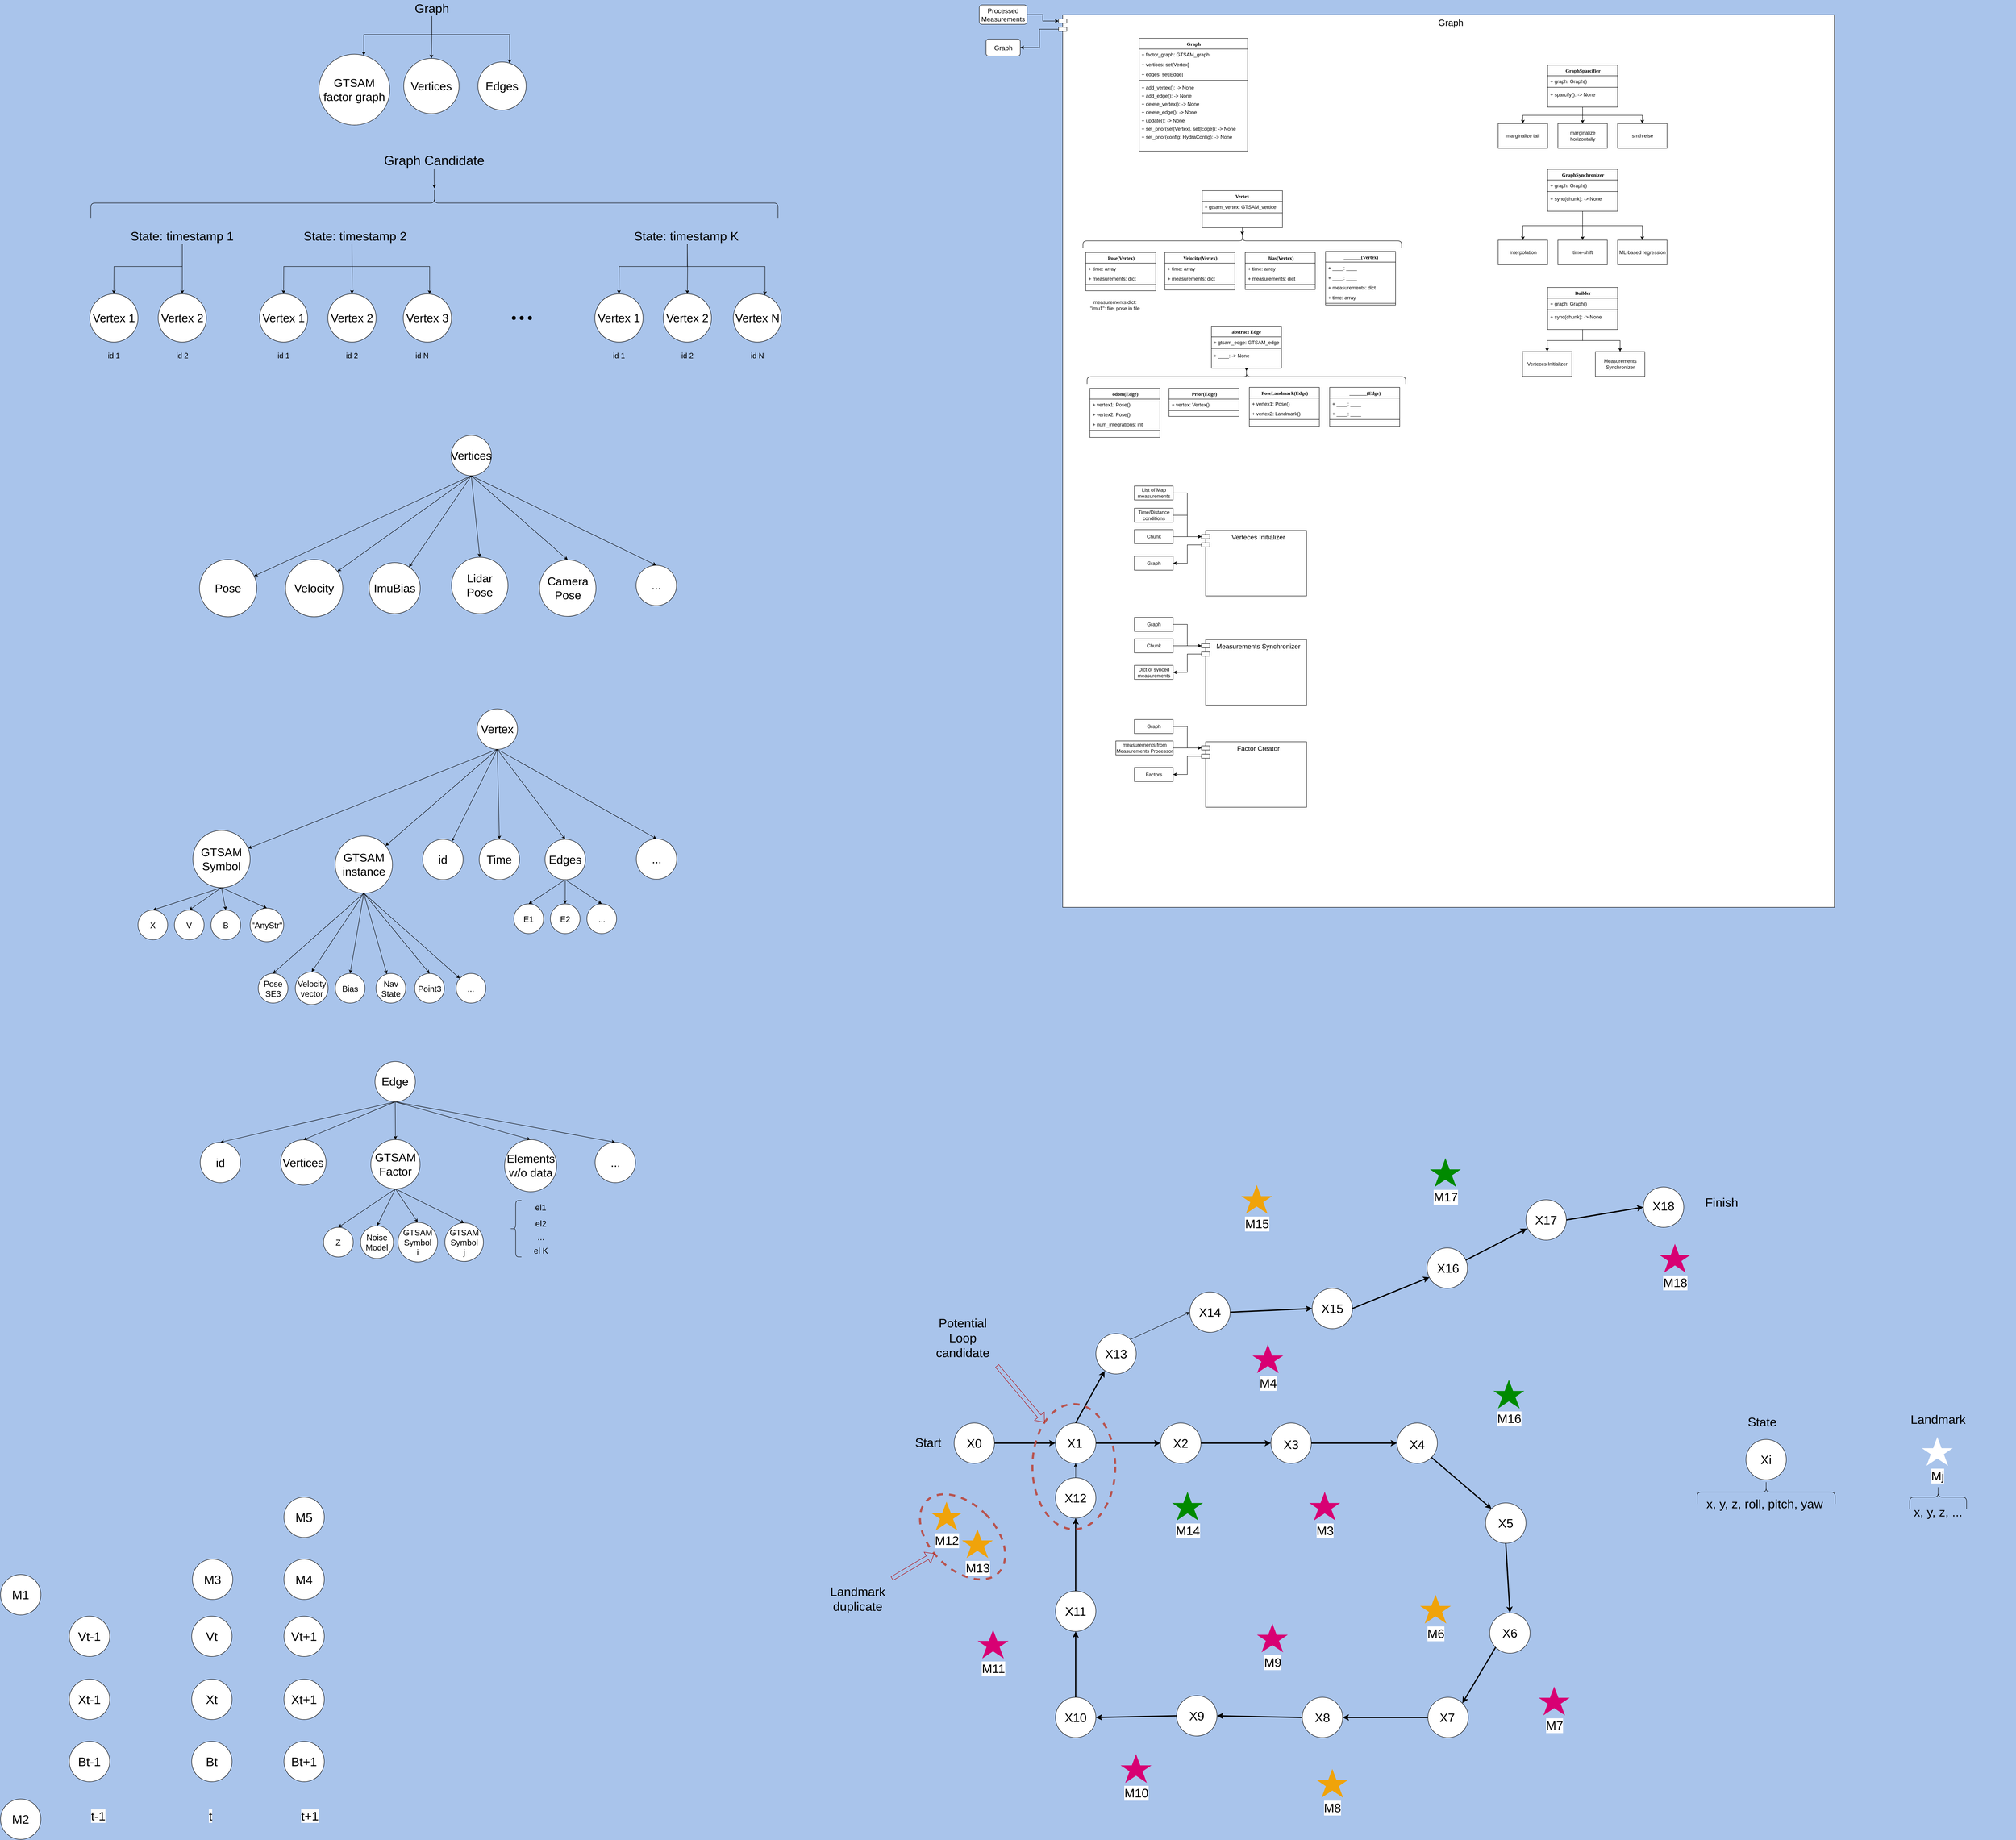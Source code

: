 <mxfile version="21.1.2" type="device">
  <diagram name="Page-1" id="6133507b-19e7-1e82-6fc7-422aa6c4b21f">
    <mxGraphModel dx="5036" dy="1854" grid="0" gridSize="10" guides="1" tooltips="1" connect="1" arrows="1" fold="1" page="1" pageScale="1" pageWidth="1100" pageHeight="850" background="#A9C4EB" math="0" shadow="0">
      <root>
        <mxCell id="0" />
        <mxCell id="1" parent="0" />
        <mxCell id="fajTYtlQaLT_mVCkb3vY-8" value="&lt;font style=&quot;font-size: 28px;&quot;&gt;GTSAM instance&lt;/font&gt;" style="ellipse;whiteSpace=wrap;html=1;aspect=fixed;" parent="1" vertex="1">
          <mxGeometry x="-2305.38" y="1211.75" width="139" height="139" as="geometry" />
        </mxCell>
        <mxCell id="7dlIDy_3DpNjxbxGqg9h-1" value="" style="ellipse;whiteSpace=wrap;html=1;aspect=fixed;" parent="1" vertex="1">
          <mxGeometry x="-556.99" y="2637" width="98" height="98" as="geometry" />
        </mxCell>
        <mxCell id="7dlIDy_3DpNjxbxGqg9h-2" value="" style="ellipse;whiteSpace=wrap;html=1;aspect=fixed;" parent="1" vertex="1">
          <mxGeometry x="-301.99" y="2637" width="98" height="98" as="geometry" />
        </mxCell>
        <mxCell id="7dlIDy_3DpNjxbxGqg9h-3" value="" style="ellipse;whiteSpace=wrap;html=1;aspect=fixed;" parent="1" vertex="1">
          <mxGeometry x="-33.99" y="2637" width="98" height="98" as="geometry" />
        </mxCell>
        <mxCell id="7dlIDy_3DpNjxbxGqg9h-4" value="" style="ellipse;whiteSpace=wrap;html=1;aspect=fixed;" parent="1" vertex="1">
          <mxGeometry x="272.01" y="2637" width="98" height="98" as="geometry" />
        </mxCell>
        <mxCell id="7dlIDy_3DpNjxbxGqg9h-5" value="" style="ellipse;whiteSpace=wrap;html=1;aspect=fixed;" parent="1" vertex="1">
          <mxGeometry x="487.01" y="2831" width="98" height="98" as="geometry" />
        </mxCell>
        <mxCell id="7dlIDy_3DpNjxbxGqg9h-6" value="" style="ellipse;whiteSpace=wrap;html=1;aspect=fixed;" parent="1" vertex="1">
          <mxGeometry x="497.01" y="3098" width="98" height="98" as="geometry" />
        </mxCell>
        <mxCell id="7dlIDy_3DpNjxbxGqg9h-7" value="" style="ellipse;whiteSpace=wrap;html=1;aspect=fixed;" parent="1" vertex="1">
          <mxGeometry x="347.01" y="3303" width="98" height="98" as="geometry" />
        </mxCell>
        <mxCell id="7dlIDy_3DpNjxbxGqg9h-8" value="" style="ellipse;whiteSpace=wrap;html=1;aspect=fixed;" parent="1" vertex="1">
          <mxGeometry x="42.01" y="3303" width="98" height="98" as="geometry" />
        </mxCell>
        <mxCell id="7dlIDy_3DpNjxbxGqg9h-9" value="" style="ellipse;whiteSpace=wrap;html=1;aspect=fixed;" parent="1" vertex="1">
          <mxGeometry x="-262.99" y="3299" width="98" height="98" as="geometry" />
        </mxCell>
        <mxCell id="7dlIDy_3DpNjxbxGqg9h-10" value="" style="ellipse;whiteSpace=wrap;html=1;aspect=fixed;" parent="1" vertex="1">
          <mxGeometry x="-556.99" y="3303" width="98" height="98" as="geometry" />
        </mxCell>
        <mxCell id="7dlIDy_3DpNjxbxGqg9h-11" value="" style="ellipse;whiteSpace=wrap;html=1;aspect=fixed;" parent="1" vertex="1">
          <mxGeometry x="-556.99" y="3045" width="98" height="98" as="geometry" />
        </mxCell>
        <mxCell id="7dlIDy_3DpNjxbxGqg9h-12" value="" style="ellipse;whiteSpace=wrap;html=1;aspect=fixed;" parent="1" vertex="1">
          <mxGeometry x="-556.99" y="2770" width="98" height="98" as="geometry" />
        </mxCell>
        <mxCell id="7dlIDy_3DpNjxbxGqg9h-13" value="" style="ellipse;whiteSpace=wrap;html=1;aspect=fixed;" parent="1" vertex="1">
          <mxGeometry x="-458.99" y="2420" width="98" height="98" as="geometry" />
        </mxCell>
        <mxCell id="7dlIDy_3DpNjxbxGqg9h-14" value="" style="ellipse;whiteSpace=wrap;html=1;aspect=fixed;" parent="1" vertex="1">
          <mxGeometry x="-802.99" y="2637" width="98" height="98" as="geometry" />
        </mxCell>
        <mxCell id="7dlIDy_3DpNjxbxGqg9h-15" value="" style="ellipse;whiteSpace=wrap;html=1;aspect=fixed;" parent="1" vertex="1">
          <mxGeometry x="-230.99" y="2319" width="98" height="98" as="geometry" />
        </mxCell>
        <mxCell id="7dlIDy_3DpNjxbxGqg9h-16" value="" style="ellipse;whiteSpace=wrap;html=1;aspect=fixed;" parent="1" vertex="1">
          <mxGeometry x="66.01" y="2310" width="98" height="98" as="geometry" />
        </mxCell>
        <mxCell id="7dlIDy_3DpNjxbxGqg9h-17" value="" style="ellipse;whiteSpace=wrap;html=1;aspect=fixed;" parent="1" vertex="1">
          <mxGeometry x="345.01" y="2212" width="98" height="98" as="geometry" />
        </mxCell>
        <mxCell id="7dlIDy_3DpNjxbxGqg9h-18" value="" style="ellipse;whiteSpace=wrap;html=1;aspect=fixed;" parent="1" vertex="1">
          <mxGeometry x="585.01" y="2095" width="98" height="98" as="geometry" />
        </mxCell>
        <mxCell id="7dlIDy_3DpNjxbxGqg9h-19" value="" style="ellipse;whiteSpace=wrap;html=1;aspect=fixed;" parent="1" vertex="1">
          <mxGeometry x="870.01" y="2064" width="98" height="98" as="geometry" />
        </mxCell>
        <mxCell id="7dlIDy_3DpNjxbxGqg9h-22" value="" style="endArrow=classic;html=1;rounded=0;exitX=1;exitY=0.5;exitDx=0;exitDy=0;entryX=0;entryY=0.5;entryDx=0;entryDy=0;strokeWidth=3;" parent="1" source="7dlIDy_3DpNjxbxGqg9h-14" target="7dlIDy_3DpNjxbxGqg9h-1" edge="1">
          <mxGeometry width="50" height="50" relative="1" as="geometry">
            <mxPoint x="-60.99" y="2824" as="sourcePoint" />
            <mxPoint x="-10.99" y="2774" as="targetPoint" />
          </mxGeometry>
        </mxCell>
        <mxCell id="7dlIDy_3DpNjxbxGqg9h-23" value="" style="endArrow=classic;html=1;rounded=0;exitX=1;exitY=0.5;exitDx=0;exitDy=0;entryX=0;entryY=0.5;entryDx=0;entryDy=0;strokeWidth=3;" parent="1" source="7dlIDy_3DpNjxbxGqg9h-1" target="7dlIDy_3DpNjxbxGqg9h-2" edge="1">
          <mxGeometry width="50" height="50" relative="1" as="geometry">
            <mxPoint x="-694.99" y="2696" as="sourcePoint" />
            <mxPoint x="-546.99" y="2696" as="targetPoint" />
          </mxGeometry>
        </mxCell>
        <mxCell id="7dlIDy_3DpNjxbxGqg9h-24" value="" style="endArrow=classic;html=1;rounded=0;exitX=1;exitY=0.5;exitDx=0;exitDy=0;entryX=0;entryY=0.5;entryDx=0;entryDy=0;strokeWidth=3;" parent="1" source="7dlIDy_3DpNjxbxGqg9h-2" target="7dlIDy_3DpNjxbxGqg9h-3" edge="1">
          <mxGeometry width="50" height="50" relative="1" as="geometry">
            <mxPoint x="-125.99" y="2683" as="sourcePoint" />
            <mxPoint x="22.01" y="2683" as="targetPoint" />
          </mxGeometry>
        </mxCell>
        <mxCell id="7dlIDy_3DpNjxbxGqg9h-25" value="" style="endArrow=classic;html=1;rounded=0;exitX=1;exitY=0.5;exitDx=0;exitDy=0;entryX=0;entryY=0.5;entryDx=0;entryDy=0;strokeWidth=3;" parent="1" source="7dlIDy_3DpNjxbxGqg9h-3" target="7dlIDy_3DpNjxbxGqg9h-4" edge="1">
          <mxGeometry width="50" height="50" relative="1" as="geometry">
            <mxPoint x="-674.99" y="2716" as="sourcePoint" />
            <mxPoint x="-526.99" y="2716" as="targetPoint" />
          </mxGeometry>
        </mxCell>
        <mxCell id="7dlIDy_3DpNjxbxGqg9h-27" value="" style="endArrow=classic;html=1;rounded=0;exitX=1;exitY=1;exitDx=0;exitDy=0;entryX=0;entryY=0;entryDx=0;entryDy=0;strokeWidth=3;" parent="1" source="7dlIDy_3DpNjxbxGqg9h-4" target="7dlIDy_3DpNjxbxGqg9h-5" edge="1">
          <mxGeometry width="50" height="50" relative="1" as="geometry">
            <mxPoint x="74.01" y="2696" as="sourcePoint" />
            <mxPoint x="282.01" y="2696" as="targetPoint" />
          </mxGeometry>
        </mxCell>
        <mxCell id="7dlIDy_3DpNjxbxGqg9h-28" value="" style="endArrow=classic;html=1;rounded=0;exitX=0.5;exitY=1;exitDx=0;exitDy=0;entryX=0.5;entryY=0;entryDx=0;entryDy=0;strokeWidth=3;" parent="1" source="7dlIDy_3DpNjxbxGqg9h-5" target="7dlIDy_3DpNjxbxGqg9h-6" edge="1">
          <mxGeometry width="50" height="50" relative="1" as="geometry">
            <mxPoint x="84.01" y="2706" as="sourcePoint" />
            <mxPoint x="292.01" y="2706" as="targetPoint" />
          </mxGeometry>
        </mxCell>
        <mxCell id="7dlIDy_3DpNjxbxGqg9h-29" value="" style="endArrow=classic;html=1;rounded=0;exitX=0;exitY=1;exitDx=0;exitDy=0;entryX=1;entryY=0;entryDx=0;entryDy=0;strokeWidth=3;" parent="1" source="7dlIDy_3DpNjxbxGqg9h-6" target="7dlIDy_3DpNjxbxGqg9h-7" edge="1">
          <mxGeometry width="50" height="50" relative="1" as="geometry">
            <mxPoint x="94.01" y="2716" as="sourcePoint" />
            <mxPoint x="302.01" y="2716" as="targetPoint" />
          </mxGeometry>
        </mxCell>
        <mxCell id="7dlIDy_3DpNjxbxGqg9h-30" value="" style="endArrow=classic;html=1;rounded=0;exitX=0;exitY=0.5;exitDx=0;exitDy=0;entryX=1;entryY=0.5;entryDx=0;entryDy=0;strokeWidth=3;" parent="1" source="7dlIDy_3DpNjxbxGqg9h-7" target="7dlIDy_3DpNjxbxGqg9h-8" edge="1">
          <mxGeometry width="50" height="50" relative="1" as="geometry">
            <mxPoint x="556.01" y="3206" as="sourcePoint" />
            <mxPoint x="441.01" y="3327" as="targetPoint" />
          </mxGeometry>
        </mxCell>
        <mxCell id="7dlIDy_3DpNjxbxGqg9h-32" value="" style="endArrow=classic;html=1;rounded=0;exitX=0;exitY=0.5;exitDx=0;exitDy=0;entryX=1;entryY=0.5;entryDx=0;entryDy=0;strokeWidth=3;" parent="1" source="7dlIDy_3DpNjxbxGqg9h-8" target="7dlIDy_3DpNjxbxGqg9h-9" edge="1">
          <mxGeometry width="50" height="50" relative="1" as="geometry">
            <mxPoint x="357.01" y="3362" as="sourcePoint" />
            <mxPoint x="150.01" y="3362" as="targetPoint" />
          </mxGeometry>
        </mxCell>
        <mxCell id="7dlIDy_3DpNjxbxGqg9h-33" value="" style="endArrow=classic;html=1;rounded=0;exitX=0;exitY=0.5;exitDx=0;exitDy=0;entryX=1;entryY=0.5;entryDx=0;entryDy=0;strokeWidth=3;" parent="1" source="7dlIDy_3DpNjxbxGqg9h-9" target="7dlIDy_3DpNjxbxGqg9h-10" edge="1">
          <mxGeometry width="50" height="50" relative="1" as="geometry">
            <mxPoint x="52.01" y="3362" as="sourcePoint" />
            <mxPoint x="-154.99" y="3358" as="targetPoint" />
          </mxGeometry>
        </mxCell>
        <mxCell id="7dlIDy_3DpNjxbxGqg9h-34" value="" style="endArrow=classic;html=1;rounded=0;exitX=0.5;exitY=0;exitDx=0;exitDy=0;entryX=0.5;entryY=1;entryDx=0;entryDy=0;strokeWidth=3;" parent="1" source="7dlIDy_3DpNjxbxGqg9h-10" target="7dlIDy_3DpNjxbxGqg9h-11" edge="1">
          <mxGeometry width="50" height="50" relative="1" as="geometry">
            <mxPoint x="62.01" y="3372" as="sourcePoint" />
            <mxPoint x="-144.99" y="3368" as="targetPoint" />
          </mxGeometry>
        </mxCell>
        <mxCell id="7dlIDy_3DpNjxbxGqg9h-35" value="" style="endArrow=classic;html=1;rounded=0;exitX=0.5;exitY=0;exitDx=0;exitDy=0;entryX=0.5;entryY=1;entryDx=0;entryDy=0;strokeWidth=3;" parent="1" source="7dlIDy_3DpNjxbxGqg9h-11" target="7dlIDy_3DpNjxbxGqg9h-12" edge="1">
          <mxGeometry width="50" height="50" relative="1" as="geometry">
            <mxPoint x="-497.99" y="3313" as="sourcePoint" />
            <mxPoint x="-497.99" y="3153" as="targetPoint" />
          </mxGeometry>
        </mxCell>
        <mxCell id="7dlIDy_3DpNjxbxGqg9h-36" value="" style="endArrow=classic;html=1;rounded=0;entryX=0.5;entryY=1;entryDx=0;entryDy=0;exitX=0.5;exitY=0;exitDx=0;exitDy=0;" parent="1" source="7dlIDy_3DpNjxbxGqg9h-12" target="7dlIDy_3DpNjxbxGqg9h-1" edge="1">
          <mxGeometry width="50" height="50" relative="1" as="geometry">
            <mxPoint x="-484.99" y="2797" as="sourcePoint" />
            <mxPoint x="-487.99" y="3163" as="targetPoint" />
          </mxGeometry>
        </mxCell>
        <mxCell id="7dlIDy_3DpNjxbxGqg9h-37" value="" style="endArrow=classic;html=1;rounded=0;entryX=0.219;entryY=0.923;entryDx=0;entryDy=0;exitX=0.5;exitY=0;exitDx=0;exitDy=0;entryPerimeter=0;strokeWidth=3;" parent="1" source="7dlIDy_3DpNjxbxGqg9h-1" target="7dlIDy_3DpNjxbxGqg9h-13" edge="1">
          <mxGeometry width="50" height="50" relative="1" as="geometry">
            <mxPoint x="-499.99" y="2819" as="sourcePoint" />
            <mxPoint x="-497.99" y="2745" as="targetPoint" />
          </mxGeometry>
        </mxCell>
        <mxCell id="7dlIDy_3DpNjxbxGqg9h-38" value="" style="endArrow=classic;html=1;rounded=0;entryX=0;entryY=0.5;entryDx=0;entryDy=0;exitX=1;exitY=0;exitDx=0;exitDy=0;" parent="1" source="7dlIDy_3DpNjxbxGqg9h-13" target="7dlIDy_3DpNjxbxGqg9h-15" edge="1">
          <mxGeometry width="50" height="50" relative="1" as="geometry">
            <mxPoint x="-497.99" y="2647" as="sourcePoint" />
            <mxPoint x="-427.99" y="2520" as="targetPoint" />
          </mxGeometry>
        </mxCell>
        <mxCell id="7dlIDy_3DpNjxbxGqg9h-39" value="" style="endArrow=classic;html=1;rounded=0;entryX=0;entryY=0.5;entryDx=0;entryDy=0;exitX=1;exitY=0.5;exitDx=0;exitDy=0;strokeWidth=3;" parent="1" source="7dlIDy_3DpNjxbxGqg9h-15" target="7dlIDy_3DpNjxbxGqg9h-16" edge="1">
          <mxGeometry width="50" height="50" relative="1" as="geometry">
            <mxPoint x="-364.99" y="2444" as="sourcePoint" />
            <mxPoint x="-220.99" y="2378" as="targetPoint" />
          </mxGeometry>
        </mxCell>
        <mxCell id="7dlIDy_3DpNjxbxGqg9h-40" value="" style="endArrow=classic;html=1;rounded=0;entryX=0.058;entryY=0.727;entryDx=0;entryDy=0;exitX=1;exitY=0.5;exitDx=0;exitDy=0;entryPerimeter=0;strokeWidth=3;" parent="1" source="7dlIDy_3DpNjxbxGqg9h-16" target="7dlIDy_3DpNjxbxGqg9h-17" edge="1">
          <mxGeometry width="50" height="50" relative="1" as="geometry">
            <mxPoint x="-354.99" y="2454" as="sourcePoint" />
            <mxPoint x="-210.99" y="2388" as="targetPoint" />
          </mxGeometry>
        </mxCell>
        <mxCell id="7dlIDy_3DpNjxbxGqg9h-41" value="" style="endArrow=classic;html=1;rounded=0;exitX=0.952;exitY=0.306;exitDx=0;exitDy=0;exitPerimeter=0;entryX=0.024;entryY=0.714;entryDx=0;entryDy=0;entryPerimeter=0;strokeWidth=3;" parent="1" source="7dlIDy_3DpNjxbxGqg9h-17" target="7dlIDy_3DpNjxbxGqg9h-18" edge="1">
          <mxGeometry width="50" height="50" relative="1" as="geometry">
            <mxPoint x="174.01" y="2369" as="sourcePoint" />
            <mxPoint x="599.01" y="2179" as="targetPoint" />
          </mxGeometry>
        </mxCell>
        <mxCell id="7dlIDy_3DpNjxbxGqg9h-42" value="" style="endArrow=classic;html=1;rounded=0;entryX=0;entryY=0.5;entryDx=0;entryDy=0;exitX=1;exitY=0.5;exitDx=0;exitDy=0;strokeWidth=3;" parent="1" source="7dlIDy_3DpNjxbxGqg9h-18" target="7dlIDy_3DpNjxbxGqg9h-19" edge="1">
          <mxGeometry width="50" height="50" relative="1" as="geometry">
            <mxPoint x="184.01" y="2379" as="sourcePoint" />
            <mxPoint x="379.01" y="2316" as="targetPoint" />
          </mxGeometry>
        </mxCell>
        <mxCell id="7dlIDy_3DpNjxbxGqg9h-43" value="&lt;font style=&quot;font-size: 30px;&quot;&gt;X0&lt;/font&gt;" style="text;html=1;strokeColor=none;fillColor=none;align=center;verticalAlign=middle;whiteSpace=wrap;rounded=0;" parent="1" vertex="1">
          <mxGeometry x="-783.99" y="2671" width="60" height="30" as="geometry" />
        </mxCell>
        <mxCell id="7dlIDy_3DpNjxbxGqg9h-44" value="&lt;font style=&quot;font-size: 30px;&quot;&gt;X1&lt;/font&gt;" style="text;html=1;strokeColor=none;fillColor=none;align=center;verticalAlign=middle;whiteSpace=wrap;rounded=0;" parent="1" vertex="1">
          <mxGeometry x="-539.99" y="2671" width="60" height="30" as="geometry" />
        </mxCell>
        <mxCell id="7dlIDy_3DpNjxbxGqg9h-45" value="&lt;font style=&quot;font-size: 30px;&quot;&gt;X2&lt;/font&gt;" style="text;html=1;strokeColor=none;fillColor=none;align=center;verticalAlign=middle;whiteSpace=wrap;rounded=0;" parent="1" vertex="1">
          <mxGeometry x="-282.99" y="2671" width="60" height="30" as="geometry" />
        </mxCell>
        <mxCell id="7dlIDy_3DpNjxbxGqg9h-46" value="&lt;font style=&quot;font-size: 30px;&quot;&gt;X3&lt;/font&gt;" style="text;html=1;strokeColor=none;fillColor=none;align=center;verticalAlign=middle;whiteSpace=wrap;rounded=0;" parent="1" vertex="1">
          <mxGeometry x="-14.99" y="2674" width="60" height="30" as="geometry" />
        </mxCell>
        <mxCell id="7dlIDy_3DpNjxbxGqg9h-47" value="&lt;font style=&quot;font-size: 30px;&quot;&gt;X4&lt;/font&gt;" style="text;html=1;strokeColor=none;fillColor=none;align=center;verticalAlign=middle;whiteSpace=wrap;rounded=0;" parent="1" vertex="1">
          <mxGeometry x="291.01" y="2674" width="60" height="30" as="geometry" />
        </mxCell>
        <mxCell id="7dlIDy_3DpNjxbxGqg9h-48" value="&lt;font style=&quot;font-size: 30px;&quot;&gt;X5&lt;/font&gt;" style="text;html=1;strokeColor=none;fillColor=none;align=center;verticalAlign=middle;whiteSpace=wrap;rounded=0;" parent="1" vertex="1">
          <mxGeometry x="506.01" y="2865" width="60" height="30" as="geometry" />
        </mxCell>
        <mxCell id="7dlIDy_3DpNjxbxGqg9h-49" value="&lt;font style=&quot;font-size: 30px;&quot;&gt;X6&lt;/font&gt;" style="text;html=1;strokeColor=none;fillColor=none;align=center;verticalAlign=middle;whiteSpace=wrap;rounded=0;" parent="1" vertex="1">
          <mxGeometry x="516.01" y="3132" width="60" height="30" as="geometry" />
        </mxCell>
        <mxCell id="7dlIDy_3DpNjxbxGqg9h-50" value="&lt;font style=&quot;font-size: 30px;&quot;&gt;X7&lt;/font&gt;" style="text;html=1;strokeColor=none;fillColor=none;align=center;verticalAlign=middle;whiteSpace=wrap;rounded=0;" parent="1" vertex="1">
          <mxGeometry x="364.01" y="3337" width="60" height="30" as="geometry" />
        </mxCell>
        <mxCell id="7dlIDy_3DpNjxbxGqg9h-51" value="&lt;font style=&quot;font-size: 30px;&quot;&gt;X8&lt;/font&gt;" style="text;html=1;strokeColor=none;fillColor=none;align=center;verticalAlign=middle;whiteSpace=wrap;rounded=0;" parent="1" vertex="1">
          <mxGeometry x="61.01" y="3337" width="60" height="30" as="geometry" />
        </mxCell>
        <mxCell id="7dlIDy_3DpNjxbxGqg9h-52" value="&lt;font style=&quot;font-size: 30px;&quot;&gt;X9&lt;/font&gt;" style="text;html=1;strokeColor=none;fillColor=none;align=center;verticalAlign=middle;whiteSpace=wrap;rounded=0;" parent="1" vertex="1">
          <mxGeometry x="-243.99" y="3333" width="60" height="30" as="geometry" />
        </mxCell>
        <mxCell id="7dlIDy_3DpNjxbxGqg9h-53" value="&lt;font style=&quot;font-size: 30px;&quot;&gt;X10&lt;/font&gt;" style="text;html=1;strokeColor=none;fillColor=none;align=center;verticalAlign=middle;whiteSpace=wrap;rounded=0;" parent="1" vertex="1">
          <mxGeometry x="-537.99" y="3337" width="60" height="30" as="geometry" />
        </mxCell>
        <mxCell id="7dlIDy_3DpNjxbxGqg9h-54" value="&lt;font style=&quot;font-size: 30px;&quot;&gt;X11&lt;/font&gt;" style="text;html=1;strokeColor=none;fillColor=none;align=center;verticalAlign=middle;whiteSpace=wrap;rounded=0;" parent="1" vertex="1">
          <mxGeometry x="-537.99" y="3079" width="60" height="30" as="geometry" />
        </mxCell>
        <mxCell id="7dlIDy_3DpNjxbxGqg9h-55" value="&lt;font style=&quot;font-size: 30px;&quot;&gt;X12&lt;/font&gt;" style="text;html=1;strokeColor=none;fillColor=none;align=center;verticalAlign=middle;whiteSpace=wrap;rounded=0;" parent="1" vertex="1">
          <mxGeometry x="-537.99" y="2804" width="60" height="30" as="geometry" />
        </mxCell>
        <mxCell id="7dlIDy_3DpNjxbxGqg9h-56" value="&lt;font style=&quot;font-size: 30px;&quot;&gt;X13&lt;/font&gt;" style="text;html=1;strokeColor=none;fillColor=none;align=center;verticalAlign=middle;whiteSpace=wrap;rounded=0;" parent="1" vertex="1">
          <mxGeometry x="-439.99" y="2454" width="60" height="30" as="geometry" />
        </mxCell>
        <mxCell id="7dlIDy_3DpNjxbxGqg9h-57" value="&lt;font style=&quot;font-size: 30px;&quot;&gt;X14&lt;/font&gt;" style="text;html=1;strokeColor=none;fillColor=none;align=center;verticalAlign=middle;whiteSpace=wrap;rounded=0;" parent="1" vertex="1">
          <mxGeometry x="-211.99" y="2353" width="60" height="30" as="geometry" />
        </mxCell>
        <mxCell id="7dlIDy_3DpNjxbxGqg9h-58" value="&lt;font style=&quot;font-size: 30px;&quot;&gt;X15&lt;/font&gt;" style="text;html=1;strokeColor=none;fillColor=none;align=center;verticalAlign=middle;whiteSpace=wrap;rounded=0;" parent="1" vertex="1">
          <mxGeometry x="85.01" y="2344" width="60" height="30" as="geometry" />
        </mxCell>
        <mxCell id="7dlIDy_3DpNjxbxGqg9h-59" value="&lt;font style=&quot;font-size: 30px;&quot;&gt;X16&lt;/font&gt;" style="text;html=1;strokeColor=none;fillColor=none;align=center;verticalAlign=middle;whiteSpace=wrap;rounded=0;" parent="1" vertex="1">
          <mxGeometry x="366.01" y="2246" width="60" height="30" as="geometry" />
        </mxCell>
        <mxCell id="7dlIDy_3DpNjxbxGqg9h-60" value="&lt;font style=&quot;font-size: 30px;&quot;&gt;X17&lt;/font&gt;" style="text;html=1;strokeColor=none;fillColor=none;align=center;verticalAlign=middle;whiteSpace=wrap;rounded=0;" parent="1" vertex="1">
          <mxGeometry x="604.01" y="2129" width="60" height="30" as="geometry" />
        </mxCell>
        <mxCell id="7dlIDy_3DpNjxbxGqg9h-61" value="&lt;font style=&quot;font-size: 30px;&quot;&gt;X18&lt;/font&gt;" style="text;html=1;strokeColor=none;fillColor=none;align=center;verticalAlign=middle;whiteSpace=wrap;rounded=0;" parent="1" vertex="1">
          <mxGeometry x="889.01" y="2095" width="60" height="30" as="geometry" />
        </mxCell>
        <mxCell id="7dlIDy_3DpNjxbxGqg9h-63" value="" style="ellipse;whiteSpace=wrap;html=1;fillColor=none;strokeColor=#b85450;fillStyle=auto;gradientColor=default;dashed=1;strokeWidth=5;" parent="1" vertex="1">
          <mxGeometry x="-612.99" y="2591" width="201" height="304" as="geometry" />
        </mxCell>
        <mxCell id="7dlIDy_3DpNjxbxGqg9h-65" value="&lt;font style=&quot;font-size: 30px;&quot;&gt;Potential Loop candidate&lt;/font&gt;" style="text;html=1;strokeColor=none;fillColor=none;align=center;verticalAlign=middle;whiteSpace=wrap;rounded=0;" parent="1" vertex="1">
          <mxGeometry x="-864.99" y="2362" width="166" height="136" as="geometry" />
        </mxCell>
        <mxCell id="7dlIDy_3DpNjxbxGqg9h-66" value="" style="shape=flexArrow;endArrow=classic;html=1;rounded=0;exitX=1;exitY=1;exitDx=0;exitDy=0;entryX=0;entryY=0;entryDx=0;entryDy=0;fillColor=none;strokeColor=#B20000;" parent="1" source="7dlIDy_3DpNjxbxGqg9h-65" target="7dlIDy_3DpNjxbxGqg9h-63" edge="1">
          <mxGeometry width="50" height="50" relative="1" as="geometry">
            <mxPoint x="-665.99" y="2506" as="sourcePoint" />
            <mxPoint x="-615.99" y="2456" as="targetPoint" />
          </mxGeometry>
        </mxCell>
        <mxCell id="7dlIDy_3DpNjxbxGqg9h-67" value="&lt;font color=&quot;#000000&quot; style=&quot;font-size: 30px;&quot;&gt;M14&lt;/font&gt;" style="html=1;verticalLabelPosition=bottom;labelBackgroundColor=#ffffff;verticalAlign=top;shadow=0;dashed=0;strokeWidth=2;shape=mxgraph.ios7.misc.star;fillColor=#008a00;strokeColor=#005700;sketch=0;fontColor=#ffffff;" parent="1" vertex="1">
          <mxGeometry x="-273.99" y="2804" width="75" height="70" as="geometry" />
        </mxCell>
        <mxCell id="7dlIDy_3DpNjxbxGqg9h-68" value="&lt;font color=&quot;#000000&quot; style=&quot;font-size: 30px;&quot;&gt;M3&lt;/font&gt;" style="html=1;verticalLabelPosition=bottom;labelBackgroundColor=#ffffff;verticalAlign=top;shadow=0;dashed=0;strokeWidth=2;shape=mxgraph.ios7.misc.star;fillColor=#d80073;strokeColor=#A50040;sketch=0;fontColor=#ffffff;" parent="1" vertex="1">
          <mxGeometry x="59.01" y="2804" width="75" height="70" as="geometry" />
        </mxCell>
        <mxCell id="7dlIDy_3DpNjxbxGqg9h-69" value="&lt;font color=&quot;#000000&quot; style=&quot;font-size: 30px;&quot;&gt;M16&lt;/font&gt;" style="html=1;verticalLabelPosition=bottom;labelBackgroundColor=#ffffff;verticalAlign=top;shadow=0;dashed=0;strokeWidth=2;shape=mxgraph.ios7.misc.star;fillColor=#008a00;strokeColor=#005700;sketch=0;fontColor=#ffffff;" parent="1" vertex="1">
          <mxGeometry x="506.01" y="2532" width="75" height="70" as="geometry" />
        </mxCell>
        <mxCell id="7dlIDy_3DpNjxbxGqg9h-70" value="&lt;font color=&quot;#000000&quot; style=&quot;font-size: 30px;&quot;&gt;M4&lt;/font&gt;" style="html=1;verticalLabelPosition=bottom;labelBackgroundColor=#ffffff;verticalAlign=top;shadow=0;dashed=0;strokeWidth=2;shape=mxgraph.ios7.misc.star;fillColor=#d80073;strokeColor=#A50040;sketch=0;fontColor=#ffffff;" parent="1" vertex="1">
          <mxGeometry x="-78.99" y="2446" width="75" height="70" as="geometry" />
        </mxCell>
        <mxCell id="7dlIDy_3DpNjxbxGqg9h-71" value="&lt;font color=&quot;#000000&quot; style=&quot;font-size: 30px;&quot;&gt;M15&lt;/font&gt;" style="html=1;verticalLabelPosition=bottom;labelBackgroundColor=#ffffff;verticalAlign=top;shadow=0;dashed=0;strokeWidth=2;shape=mxgraph.ios7.misc.star;fillColor=#f0a30a;strokeColor=#BD7000;sketch=0;fontColor=#000000;" parent="1" vertex="1">
          <mxGeometry x="-105.99" y="2059" width="75" height="70" as="geometry" />
        </mxCell>
        <mxCell id="7dlIDy_3DpNjxbxGqg9h-72" value="&lt;font color=&quot;#000000&quot; style=&quot;font-size: 30px;&quot;&gt;M17&lt;/font&gt;" style="html=1;verticalLabelPosition=bottom;labelBackgroundColor=#ffffff;verticalAlign=top;shadow=0;dashed=0;strokeWidth=2;shape=mxgraph.ios7.misc.star;fillColor=#008a00;strokeColor=#005700;sketch=0;fontColor=#ffffff;" parent="1" vertex="1">
          <mxGeometry x="352.01" y="1994" width="75" height="70" as="geometry" />
        </mxCell>
        <mxCell id="7dlIDy_3DpNjxbxGqg9h-73" value="&lt;font color=&quot;#000000&quot; style=&quot;font-size: 30px;&quot;&gt;M18&lt;/font&gt;" style="html=1;verticalLabelPosition=bottom;labelBackgroundColor=#ffffff;verticalAlign=top;shadow=0;dashed=0;strokeWidth=2;shape=mxgraph.ios7.misc.star;fillColor=#d80073;strokeColor=#A50040;sketch=0;fontColor=#ffffff;" parent="1" vertex="1">
          <mxGeometry x="909.01" y="2202" width="75" height="70" as="geometry" />
        </mxCell>
        <mxCell id="7dlIDy_3DpNjxbxGqg9h-74" value="&lt;font color=&quot;#000000&quot; style=&quot;font-size: 30px;&quot;&gt;M12&lt;/font&gt;" style="html=1;verticalLabelPosition=bottom;labelBackgroundColor=#ffffff;verticalAlign=top;shadow=0;dashed=0;strokeWidth=2;shape=mxgraph.ios7.misc.star;fillColor=#f0a30a;strokeColor=#BD7000;sketch=0;fontColor=#000000;" parent="1" vertex="1">
          <mxGeometry x="-858.99" y="2828" width="75" height="70" as="geometry" />
        </mxCell>
        <mxCell id="7dlIDy_3DpNjxbxGqg9h-75" value="&lt;font color=&quot;#000000&quot; style=&quot;font-size: 30px;&quot;&gt;M9&lt;/font&gt;" style="html=1;verticalLabelPosition=bottom;labelBackgroundColor=#ffffff;verticalAlign=top;shadow=0;dashed=0;strokeWidth=2;shape=mxgraph.ios7.misc.star;fillColor=#d80073;strokeColor=#A50040;sketch=0;fontColor=#ffffff;" parent="1" vertex="1">
          <mxGeometry x="-67.99" y="3124" width="75" height="70" as="geometry" />
        </mxCell>
        <mxCell id="7dlIDy_3DpNjxbxGqg9h-76" value="&lt;font color=&quot;#000000&quot; style=&quot;font-size: 30px;&quot;&gt;M6&lt;/font&gt;" style="html=1;verticalLabelPosition=bottom;labelBackgroundColor=#ffffff;verticalAlign=top;shadow=0;dashed=0;strokeWidth=2;shape=mxgraph.ios7.misc.star;fillColor=#f0a30a;strokeColor=#BD7000;sketch=0;fontColor=#000000;" parent="1" vertex="1">
          <mxGeometry x="328.01" y="3054" width="75" height="70" as="geometry" />
        </mxCell>
        <mxCell id="7dlIDy_3DpNjxbxGqg9h-77" value="&lt;font color=&quot;#000000&quot; style=&quot;font-size: 30px;&quot;&gt;M7&lt;/font&gt;" style="html=1;verticalLabelPosition=bottom;labelBackgroundColor=#ffffff;verticalAlign=top;shadow=0;dashed=0;strokeWidth=2;shape=mxgraph.ios7.misc.star;fillColor=#d80073;strokeColor=#A50040;sketch=0;fontColor=#ffffff;" parent="1" vertex="1">
          <mxGeometry x="616.01" y="3277" width="75" height="70" as="geometry" />
        </mxCell>
        <mxCell id="7dlIDy_3DpNjxbxGqg9h-78" value="&lt;font color=&quot;#000000&quot; style=&quot;font-size: 30px;&quot;&gt;M8&lt;/font&gt;" style="html=1;verticalLabelPosition=bottom;labelBackgroundColor=#ffffff;verticalAlign=top;shadow=0;dashed=0;strokeWidth=2;shape=mxgraph.ios7.misc.star;fillColor=#f0a30a;strokeColor=#BD7000;sketch=0;fontColor=#000000;" parent="1" vertex="1">
          <mxGeometry x="77.51" y="3477" width="75" height="70" as="geometry" />
        </mxCell>
        <mxCell id="7dlIDy_3DpNjxbxGqg9h-79" value="&lt;font color=&quot;#000000&quot; style=&quot;font-size: 30px;&quot;&gt;M10&lt;/font&gt;" style="html=1;verticalLabelPosition=bottom;labelBackgroundColor=#ffffff;verticalAlign=top;shadow=0;dashed=0;strokeWidth=2;shape=mxgraph.ios7.misc.star;fillColor=#d80073;strokeColor=#A50040;sketch=0;fontColor=#ffffff;" parent="1" vertex="1">
          <mxGeometry x="-398.99" y="3441" width="75" height="70" as="geometry" />
        </mxCell>
        <mxCell id="7dlIDy_3DpNjxbxGqg9h-80" value="&lt;font color=&quot;#000000&quot; style=&quot;font-size: 30px;&quot;&gt;M11&lt;/font&gt;" style="html=1;verticalLabelPosition=bottom;labelBackgroundColor=#ffffff;verticalAlign=top;shadow=0;dashed=0;strokeWidth=2;shape=mxgraph.ios7.misc.star;fillColor=#d80073;strokeColor=#A50040;sketch=0;fontColor=#ffffff;" parent="1" vertex="1">
          <mxGeometry x="-745.99" y="3139" width="75" height="70" as="geometry" />
        </mxCell>
        <mxCell id="7dlIDy_3DpNjxbxGqg9h-87" value="" style="ellipse;whiteSpace=wrap;html=1;aspect=fixed;" parent="1" vertex="1">
          <mxGeometry x="1119" y="2677" width="98" height="98" as="geometry" />
        </mxCell>
        <mxCell id="7dlIDy_3DpNjxbxGqg9h-88" value="&lt;font style=&quot;font-size: 30px;&quot;&gt;Xi&lt;/font&gt;" style="text;html=1;strokeColor=none;fillColor=none;align=center;verticalAlign=middle;whiteSpace=wrap;rounded=0;" parent="1" vertex="1">
          <mxGeometry x="1138" y="2711" width="60" height="30" as="geometry" />
        </mxCell>
        <mxCell id="7dlIDy_3DpNjxbxGqg9h-89" value="" style="shape=curlyBracket;whiteSpace=wrap;html=1;rounded=1;labelPosition=left;verticalLabelPosition=middle;align=right;verticalAlign=middle;rotation=90;" parent="1" vertex="1">
          <mxGeometry x="1139.5" y="2637.25" width="57" height="335" as="geometry" />
        </mxCell>
        <mxCell id="7dlIDy_3DpNjxbxGqg9h-91" value="&lt;font style=&quot;font-size: 30px;&quot;&gt;x, y, z, roll, pitch, yaw&lt;/font&gt;" style="text;html=1;strokeColor=none;fillColor=none;align=center;verticalAlign=middle;whiteSpace=wrap;rounded=0;" parent="1" vertex="1">
          <mxGeometry x="977" y="2811" width="375" height="43" as="geometry" />
        </mxCell>
        <mxCell id="7dlIDy_3DpNjxbxGqg9h-94" value="&lt;font color=&quot;#000000&quot; style=&quot;font-size: 30px;&quot;&gt;Mj&lt;/font&gt;" style="html=1;verticalLabelPosition=bottom;labelBackgroundColor=#ffffff;verticalAlign=top;shadow=0;dashed=0;strokeWidth=2;shape=mxgraph.ios7.misc.star;fillColor=#FFFFFF;strokeColor=#005700;sketch=0;fontColor=#ffffff;" parent="1" vertex="1">
          <mxGeometry x="1546" y="2671" width="75" height="70" as="geometry" />
        </mxCell>
        <mxCell id="7dlIDy_3DpNjxbxGqg9h-95" value="&lt;span style=&quot;font-size: 30px;&quot;&gt;State&lt;/span&gt;" style="text;html=1;strokeColor=none;fillColor=none;align=center;verticalAlign=middle;whiteSpace=wrap;rounded=0;" parent="1" vertex="1">
          <mxGeometry x="971" y="2612" width="375" height="43" as="geometry" />
        </mxCell>
        <mxCell id="7dlIDy_3DpNjxbxGqg9h-96" value="&lt;span style=&quot;font-size: 30px;&quot;&gt;Landmark&lt;/span&gt;" style="text;html=1;strokeColor=none;fillColor=none;align=center;verticalAlign=middle;whiteSpace=wrap;rounded=0;" parent="1" vertex="1">
          <mxGeometry x="1398" y="2606" width="375" height="43" as="geometry" />
        </mxCell>
        <mxCell id="7dlIDy_3DpNjxbxGqg9h-101" value="&lt;font style=&quot;font-size: 30px;&quot;&gt;x, y, z, ...&lt;/font&gt;" style="text;html=1;strokeColor=none;fillColor=none;align=center;verticalAlign=middle;whiteSpace=wrap;rounded=0;" parent="1" vertex="1">
          <mxGeometry x="1398" y="2831" width="375" height="43" as="geometry" />
        </mxCell>
        <mxCell id="7dlIDy_3DpNjxbxGqg9h-102" value="" style="shape=curlyBracket;whiteSpace=wrap;html=1;rounded=1;labelPosition=left;verticalLabelPosition=middle;align=right;verticalAlign=middle;rotation=90;" parent="1" vertex="1">
          <mxGeometry x="1557" y="2748" width="57" height="138" as="geometry" />
        </mxCell>
        <mxCell id="7dlIDy_3DpNjxbxGqg9h-105" value="&lt;font style=&quot;font-size: 28px;&quot;&gt;Vertex&lt;/font&gt;" style="ellipse;whiteSpace=wrap;html=1;aspect=fixed;" parent="1" vertex="1">
          <mxGeometry x="-1960.88" y="903.25" width="98" height="98" as="geometry" />
        </mxCell>
        <mxCell id="7dlIDy_3DpNjxbxGqg9h-111" value="" style="endArrow=classic;html=1;rounded=0;exitX=0.5;exitY=1;exitDx=0;exitDy=0;" parent="1" source="7dlIDy_3DpNjxbxGqg9h-105" target="fajTYtlQaLT_mVCkb3vY-8" edge="1">
          <mxGeometry width="50" height="50" relative="1" as="geometry">
            <mxPoint x="-2052.88" y="1287.25" as="sourcePoint" />
            <mxPoint x="-2241.38" y="1227.25" as="targetPoint" />
          </mxGeometry>
        </mxCell>
        <mxCell id="7dlIDy_3DpNjxbxGqg9h-114" value="&lt;font style=&quot;font-size: 28px;&quot;&gt;Time&lt;/font&gt;" style="ellipse;whiteSpace=wrap;html=1;aspect=fixed;" parent="1" vertex="1">
          <mxGeometry x="-1955.88" y="1219.75" width="98" height="98" as="geometry" />
        </mxCell>
        <mxCell id="7dlIDy_3DpNjxbxGqg9h-116" value="&lt;font style=&quot;font-size: 28px;&quot;&gt;Edges&lt;/font&gt;" style="ellipse;whiteSpace=wrap;html=1;aspect=fixed;" parent="1" vertex="1">
          <mxGeometry x="-1796" y="1219.75" width="98" height="98" as="geometry" />
        </mxCell>
        <mxCell id="7dlIDy_3DpNjxbxGqg9h-123" value="" style="endArrow=classic;html=1;rounded=0;exitX=0.5;exitY=1;exitDx=0;exitDy=0;entryX=0.5;entryY=0;entryDx=0;entryDy=0;" parent="1" source="7dlIDy_3DpNjxbxGqg9h-105" target="7dlIDy_3DpNjxbxGqg9h-114" edge="1">
          <mxGeometry width="50" height="50" relative="1" as="geometry">
            <mxPoint x="-1888.88" y="1139.25" as="sourcePoint" />
            <mxPoint x="-2221.88" y="1234.25" as="targetPoint" />
          </mxGeometry>
        </mxCell>
        <mxCell id="7dlIDy_3DpNjxbxGqg9h-124" value="" style="endArrow=classic;html=1;rounded=0;exitX=0.5;exitY=1;exitDx=0;exitDy=0;entryX=0.5;entryY=0;entryDx=0;entryDy=0;" parent="1" source="7dlIDy_3DpNjxbxGqg9h-105" target="7dlIDy_3DpNjxbxGqg9h-116" edge="1">
          <mxGeometry width="50" height="50" relative="1" as="geometry">
            <mxPoint x="-1878.88" y="1149.25" as="sourcePoint" />
            <mxPoint x="-2211.88" y="1244.25" as="targetPoint" />
          </mxGeometry>
        </mxCell>
        <mxCell id="7dlIDy_3DpNjxbxGqg9h-138" value="&lt;font style=&quot;font-size: 28px;&quot;&gt;...&lt;/font&gt;" style="ellipse;whiteSpace=wrap;html=1;aspect=fixed;" parent="1" vertex="1">
          <mxGeometry x="-1574.38" y="1218.75" width="98" height="98" as="geometry" />
        </mxCell>
        <mxCell id="7dlIDy_3DpNjxbxGqg9h-140" value="" style="endArrow=classic;html=1;rounded=0;exitX=0.5;exitY=1;exitDx=0;exitDy=0;entryX=0.5;entryY=0;entryDx=0;entryDy=0;" parent="1" source="7dlIDy_3DpNjxbxGqg9h-105" target="7dlIDy_3DpNjxbxGqg9h-138" edge="1">
          <mxGeometry width="50" height="50" relative="1" as="geometry">
            <mxPoint x="-1888.88" y="1139.25" as="sourcePoint" />
            <mxPoint x="-1563.88" y="1184.25" as="targetPoint" />
          </mxGeometry>
        </mxCell>
        <mxCell id="7dlIDy_3DpNjxbxGqg9h-146" value="&lt;font style=&quot;font-size: 28px;&quot;&gt;Edge&lt;/font&gt;" style="ellipse;whiteSpace=wrap;html=1;aspect=fixed;" parent="1" vertex="1">
          <mxGeometry x="-2208.75" y="1759.25" width="98" height="98" as="geometry" />
        </mxCell>
        <mxCell id="7dlIDy_3DpNjxbxGqg9h-149" value="&lt;font style=&quot;font-size: 28px;&quot;&gt;Vertices&lt;/font&gt;" style="ellipse;whiteSpace=wrap;html=1;aspect=fixed;" parent="1" vertex="1">
          <mxGeometry x="-2437.62" y="1949.5" width="110" height="110" as="geometry" />
        </mxCell>
        <mxCell id="7dlIDy_3DpNjxbxGqg9h-154" value="&lt;font style=&quot;font-size: 28px;&quot;&gt;GTSAM Factor&lt;/font&gt;" style="ellipse;whiteSpace=wrap;html=1;aspect=fixed;" parent="1" vertex="1">
          <mxGeometry x="-2218.87" y="1949" width="119.5" height="119.5" as="geometry" />
        </mxCell>
        <mxCell id="7dlIDy_3DpNjxbxGqg9h-162" value="" style="endArrow=classic;html=1;rounded=0;entryX=0.5;entryY=0;entryDx=0;entryDy=0;exitX=0.5;exitY=1;exitDx=0;exitDy=0;" parent="1" source="7dlIDy_3DpNjxbxGqg9h-146" target="7dlIDy_3DpNjxbxGqg9h-149" edge="1">
          <mxGeometry width="50" height="50" relative="1" as="geometry">
            <mxPoint x="-2287" y="1872.75" as="sourcePoint" />
            <mxPoint x="-2418" y="2013.75" as="targetPoint" />
          </mxGeometry>
        </mxCell>
        <mxCell id="7dlIDy_3DpNjxbxGqg9h-164" value="" style="endArrow=classic;html=1;rounded=0;entryX=0.5;entryY=0;entryDx=0;entryDy=0;exitX=0.5;exitY=1;exitDx=0;exitDy=0;" parent="1" source="7dlIDy_3DpNjxbxGqg9h-146" target="7dlIDy_3DpNjxbxGqg9h-154" edge="1">
          <mxGeometry width="50" height="50" relative="1" as="geometry">
            <mxPoint x="-2197.75" y="1874.25" as="sourcePoint" />
            <mxPoint x="-2289.75" y="1908.25" as="targetPoint" />
          </mxGeometry>
        </mxCell>
        <mxCell id="7dlIDy_3DpNjxbxGqg9h-166" value="" style="endArrow=classic;html=1;rounded=0;entryX=0.5;entryY=0;entryDx=0;entryDy=0;exitX=0.5;exitY=1;exitDx=0;exitDy=0;" parent="1" source="7dlIDy_3DpNjxbxGqg9h-154" target="fajTYtlQaLT_mVCkb3vY-29" edge="1">
          <mxGeometry width="50" height="50" relative="1" as="geometry">
            <mxPoint x="-2200.62" y="1919.25" as="sourcePoint" />
            <mxPoint x="-2242.99" y="2147.25" as="targetPoint" />
          </mxGeometry>
        </mxCell>
        <mxCell id="7dlIDy_3DpNjxbxGqg9h-167" value="" style="endArrow=classic;html=1;rounded=0;entryX=0.5;entryY=0;entryDx=0;entryDy=0;exitX=0.5;exitY=1;exitDx=0;exitDy=0;" parent="1" source="7dlIDy_3DpNjxbxGqg9h-154" target="fajTYtlQaLT_mVCkb3vY-30" edge="1">
          <mxGeometry width="50" height="50" relative="1" as="geometry">
            <mxPoint x="-2144.62" y="2074.25" as="sourcePoint" />
            <mxPoint x="-2154.49" y="2147.25" as="targetPoint" />
          </mxGeometry>
        </mxCell>
        <mxCell id="7dlIDy_3DpNjxbxGqg9h-168" value="" style="endArrow=classic;html=1;rounded=0;entryX=0.5;entryY=0;entryDx=0;entryDy=0;exitX=0.5;exitY=1;exitDx=0;exitDy=0;" parent="1" source="7dlIDy_3DpNjxbxGqg9h-154" target="fajTYtlQaLT_mVCkb3vY-31" edge="1">
          <mxGeometry width="50" height="50" relative="1" as="geometry">
            <mxPoint x="-2134.62" y="2084.25" as="sourcePoint" />
            <mxPoint x="-2065.74" y="2147.25" as="targetPoint" />
          </mxGeometry>
        </mxCell>
        <mxCell id="7dlIDy_3DpNjxbxGqg9h-169" value="&lt;font style=&quot;font-size: 28px;&quot;&gt;...&lt;/font&gt;" style="ellipse;whiteSpace=wrap;html=1;aspect=fixed;" parent="1" vertex="1">
          <mxGeometry x="-1674.5" y="1955.5" width="98" height="98" as="geometry" />
        </mxCell>
        <mxCell id="7dlIDy_3DpNjxbxGqg9h-171" value="" style="endArrow=classic;html=1;rounded=0;entryX=0.5;entryY=0;entryDx=0;entryDy=0;exitX=0.5;exitY=1;exitDx=0;exitDy=0;" parent="1" source="7dlIDy_3DpNjxbxGqg9h-146" target="7dlIDy_3DpNjxbxGqg9h-169" edge="1">
          <mxGeometry width="50" height="50" relative="1" as="geometry">
            <mxPoint x="-2197.75" y="1874.25" as="sourcePoint" />
            <mxPoint x="-1958.75" y="1947.25" as="targetPoint" />
          </mxGeometry>
        </mxCell>
        <mxCell id="7dlIDy_3DpNjxbxGqg9h-172" value="&lt;font style=&quot;font-size: 20px;&quot;&gt;E1&lt;/font&gt;" style="ellipse;whiteSpace=wrap;html=1;aspect=fixed;" parent="1" vertex="1">
          <mxGeometry x="-1871.63" y="1376.75" width="72" height="72" as="geometry" />
        </mxCell>
        <mxCell id="7dlIDy_3DpNjxbxGqg9h-173" value="&lt;font style=&quot;font-size: 20px;&quot;&gt;E2&lt;/font&gt;" style="ellipse;whiteSpace=wrap;html=1;aspect=fixed;" parent="1" vertex="1">
          <mxGeometry x="-1783.13" y="1376.75" width="72" height="72" as="geometry" />
        </mxCell>
        <mxCell id="7dlIDy_3DpNjxbxGqg9h-174" value="&lt;span style=&quot;font-size: 20px;&quot;&gt;...&lt;/span&gt;" style="ellipse;whiteSpace=wrap;html=1;aspect=fixed;" parent="1" vertex="1">
          <mxGeometry x="-1694.38" y="1376.75" width="72" height="72" as="geometry" />
        </mxCell>
        <mxCell id="7dlIDy_3DpNjxbxGqg9h-175" value="" style="endArrow=classic;html=1;rounded=0;entryX=0.5;entryY=0;entryDx=0;entryDy=0;exitX=0.5;exitY=1;exitDx=0;exitDy=0;" parent="1" source="7dlIDy_3DpNjxbxGqg9h-116" target="7dlIDy_3DpNjxbxGqg9h-174" edge="1">
          <mxGeometry width="50" height="50" relative="1" as="geometry">
            <mxPoint x="-1757" y="1523.75" as="sourcePoint" />
            <mxPoint x="-1755" y="1605.75" as="targetPoint" />
          </mxGeometry>
        </mxCell>
        <mxCell id="7dlIDy_3DpNjxbxGqg9h-176" value="" style="endArrow=classic;html=1;rounded=0;entryX=0.5;entryY=0;entryDx=0;entryDy=0;exitX=0.5;exitY=1;exitDx=0;exitDy=0;" parent="1" source="7dlIDy_3DpNjxbxGqg9h-116" target="7dlIDy_3DpNjxbxGqg9h-173" edge="1">
          <mxGeometry width="50" height="50" relative="1" as="geometry">
            <mxPoint x="-1737" y="1327.75" as="sourcePoint" />
            <mxPoint x="-1648" y="1405.75" as="targetPoint" />
          </mxGeometry>
        </mxCell>
        <mxCell id="7dlIDy_3DpNjxbxGqg9h-177" value="" style="endArrow=classic;html=1;rounded=0;entryX=0.5;entryY=0;entryDx=0;entryDy=0;exitX=0.5;exitY=1;exitDx=0;exitDy=0;" parent="1" source="7dlIDy_3DpNjxbxGqg9h-116" target="7dlIDy_3DpNjxbxGqg9h-172" edge="1">
          <mxGeometry width="50" height="50" relative="1" as="geometry">
            <mxPoint x="-1727" y="1337.75" as="sourcePoint" />
            <mxPoint x="-1638" y="1415.75" as="targetPoint" />
          </mxGeometry>
        </mxCell>
        <mxCell id="7dlIDy_3DpNjxbxGqg9h-178" value="&lt;font style=&quot;font-size: 30px;&quot;&gt;Start&lt;/font&gt;" style="text;html=1;strokeColor=none;fillColor=none;align=center;verticalAlign=middle;whiteSpace=wrap;rounded=0;" parent="1" vertex="1">
          <mxGeometry x="-916.99" y="2651" width="102" height="65" as="geometry" />
        </mxCell>
        <mxCell id="7dlIDy_3DpNjxbxGqg9h-179" value="&lt;font style=&quot;font-size: 30px;&quot;&gt;Finish&lt;/font&gt;" style="text;html=1;strokeColor=none;fillColor=none;align=center;verticalAlign=middle;whiteSpace=wrap;rounded=0;" parent="1" vertex="1">
          <mxGeometry x="1009.01" y="2068" width="102" height="65" as="geometry" />
        </mxCell>
        <mxCell id="EJToRVK4SDrqrubYt9CN-1" value="&lt;span style=&quot;font-size: 22px;&quot;&gt;Graph&lt;/span&gt;" style="shape=module;align=left;spacingLeft=20;align=center;verticalAlign=top;whiteSpace=wrap;html=1;" parent="1" vertex="1">
          <mxGeometry x="-549.5" y="-782" width="1883" height="2167" as="geometry" />
        </mxCell>
        <mxCell id="EJToRVK4SDrqrubYt9CN-2" value="&lt;font style=&quot;font-size: 16px;&quot;&gt;Graph&lt;/font&gt;" style="rounded=1;whiteSpace=wrap;html=1;" parent="1" vertex="1">
          <mxGeometry x="-725.5" y="-723" width="83" height="41" as="geometry" />
        </mxCell>
        <mxCell id="EJToRVK4SDrqrubYt9CN-3" style="edgeStyle=orthogonalEdgeStyle;rounded=0;orthogonalLoop=1;jettySize=auto;html=1;exitX=0;exitY=0;exitDx=0;exitDy=35;exitPerimeter=0;entryX=1;entryY=0.5;entryDx=0;entryDy=0;" parent="1" source="EJToRVK4SDrqrubYt9CN-1" target="EJToRVK4SDrqrubYt9CN-2" edge="1">
          <mxGeometry relative="1" as="geometry">
            <mxPoint x="-576.5" y="-666.5" as="sourcePoint" />
            <mxPoint x="-621.5" y="-642.5" as="targetPoint" />
          </mxGeometry>
        </mxCell>
        <mxCell id="EJToRVK4SDrqrubYt9CN-4" style="edgeStyle=orthogonalEdgeStyle;rounded=0;orthogonalLoop=1;jettySize=auto;html=1;entryX=0;entryY=0;entryDx=0;entryDy=15;entryPerimeter=0;" parent="1" source="EJToRVK4SDrqrubYt9CN-5" target="EJToRVK4SDrqrubYt9CN-1" edge="1">
          <mxGeometry relative="1" as="geometry" />
        </mxCell>
        <mxCell id="EJToRVK4SDrqrubYt9CN-5" value="&lt;span style=&quot;font-size: 16px;&quot;&gt;Processed Measurements&lt;/span&gt;" style="rounded=1;whiteSpace=wrap;html=1;" parent="1" vertex="1">
          <mxGeometry x="-742" y="-806" width="116" height="47" as="geometry" />
        </mxCell>
        <mxCell id="EJToRVK4SDrqrubYt9CN-20" style="edgeStyle=orthogonalEdgeStyle;rounded=0;orthogonalLoop=1;jettySize=auto;html=1;entryX=0.1;entryY=0.5;entryDx=0;entryDy=0;entryPerimeter=0;" parent="1" source="EJToRVK4SDrqrubYt9CN-21" target="EJToRVK4SDrqrubYt9CN-37" edge="1">
          <mxGeometry relative="1" as="geometry" />
        </mxCell>
        <mxCell id="EJToRVK4SDrqrubYt9CN-21" value="Vertex" style="swimlane;html=1;fontStyle=1;align=center;verticalAlign=top;childLayout=stackLayout;horizontal=1;startSize=26;horizontalStack=0;resizeParent=1;resizeLast=0;collapsible=1;marginBottom=0;swimlaneFillColor=#ffffff;rounded=0;shadow=0;comic=0;labelBackgroundColor=none;strokeWidth=1;fillColor=none;fontFamily=Verdana;fontSize=12" parent="1" vertex="1">
          <mxGeometry x="-201.01" y="-355" width="195" height="90" as="geometry" />
        </mxCell>
        <mxCell id="EJToRVK4SDrqrubYt9CN-22" value="+ gtsam_vertex: GTSAM_vertice" style="text;html=1;strokeColor=none;fillColor=none;align=left;verticalAlign=top;spacingLeft=4;spacingRight=4;whiteSpace=wrap;overflow=hidden;rotatable=0;points=[[0,0.5],[1,0.5]];portConstraint=eastwest;" parent="EJToRVK4SDrqrubYt9CN-21" vertex="1">
          <mxGeometry y="26" width="195" height="24" as="geometry" />
        </mxCell>
        <mxCell id="EJToRVK4SDrqrubYt9CN-23" value="" style="line;html=1;strokeWidth=1;fillColor=none;align=left;verticalAlign=middle;spacingTop=-1;spacingLeft=3;spacingRight=3;rotatable=0;labelPosition=right;points=[];portConstraint=eastwest;" parent="EJToRVK4SDrqrubYt9CN-21" vertex="1">
          <mxGeometry y="50" width="195" height="8" as="geometry" />
        </mxCell>
        <mxCell id="EJToRVK4SDrqrubYt9CN-25" value="Pose(Vertex)" style="swimlane;html=1;fontStyle=1;align=center;verticalAlign=top;childLayout=stackLayout;horizontal=1;startSize=26;horizontalStack=0;resizeParent=1;resizeLast=0;collapsible=1;marginBottom=0;swimlaneFillColor=#ffffff;rounded=0;shadow=0;comic=0;labelBackgroundColor=none;strokeWidth=1;fillColor=none;fontFamily=Verdana;fontSize=12" parent="1" vertex="1">
          <mxGeometry x="-483.5" y="-205" width="170" height="93" as="geometry" />
        </mxCell>
        <mxCell id="EJToRVK4SDrqrubYt9CN-26" value="+ time: array" style="text;html=1;strokeColor=none;fillColor=none;align=left;verticalAlign=top;spacingLeft=4;spacingRight=4;whiteSpace=wrap;overflow=hidden;rotatable=0;points=[[0,0.5],[1,0.5]];portConstraint=eastwest;" parent="EJToRVK4SDrqrubYt9CN-25" vertex="1">
          <mxGeometry y="26" width="170" height="24" as="geometry" />
        </mxCell>
        <mxCell id="EJToRVK4SDrqrubYt9CN-27" value="+ measurements: dict" style="text;html=1;strokeColor=none;fillColor=none;align=left;verticalAlign=top;spacingLeft=4;spacingRight=4;whiteSpace=wrap;overflow=hidden;rotatable=0;points=[[0,0.5],[1,0.5]];portConstraint=eastwest;" parent="EJToRVK4SDrqrubYt9CN-25" vertex="1">
          <mxGeometry y="50" width="170" height="24" as="geometry" />
        </mxCell>
        <mxCell id="EJToRVK4SDrqrubYt9CN-28" value="" style="line;html=1;strokeWidth=1;fillColor=none;align=left;verticalAlign=middle;spacingTop=-1;spacingLeft=3;spacingRight=3;rotatable=0;labelPosition=right;points=[];portConstraint=eastwest;" parent="EJToRVK4SDrqrubYt9CN-25" vertex="1">
          <mxGeometry y="74" width="170" height="8" as="geometry" />
        </mxCell>
        <mxCell id="EJToRVK4SDrqrubYt9CN-29" value="Velocity(Vertex)" style="swimlane;html=1;fontStyle=1;align=center;verticalAlign=top;childLayout=stackLayout;horizontal=1;startSize=26;horizontalStack=0;resizeParent=1;resizeLast=0;collapsible=1;marginBottom=0;swimlaneFillColor=#ffffff;rounded=0;shadow=0;comic=0;labelBackgroundColor=none;strokeWidth=1;fillColor=none;fontFamily=Verdana;fontSize=12" parent="1" vertex="1">
          <mxGeometry x="-291.5" y="-205" width="170" height="91" as="geometry" />
        </mxCell>
        <mxCell id="EJToRVK4SDrqrubYt9CN-30" value="+ time: array" style="text;html=1;strokeColor=none;fillColor=none;align=left;verticalAlign=top;spacingLeft=4;spacingRight=4;whiteSpace=wrap;overflow=hidden;rotatable=0;points=[[0,0.5],[1,0.5]];portConstraint=eastwest;" parent="EJToRVK4SDrqrubYt9CN-29" vertex="1">
          <mxGeometry y="26" width="170" height="24" as="geometry" />
        </mxCell>
        <mxCell id="EJToRVK4SDrqrubYt9CN-31" value="+ measurements: dict" style="text;html=1;strokeColor=none;fillColor=none;align=left;verticalAlign=top;spacingLeft=4;spacingRight=4;whiteSpace=wrap;overflow=hidden;rotatable=0;points=[[0,0.5],[1,0.5]];portConstraint=eastwest;" parent="EJToRVK4SDrqrubYt9CN-29" vertex="1">
          <mxGeometry y="50" width="170" height="24" as="geometry" />
        </mxCell>
        <mxCell id="EJToRVK4SDrqrubYt9CN-32" value="" style="line;html=1;strokeWidth=1;fillColor=none;align=left;verticalAlign=middle;spacingTop=-1;spacingLeft=3;spacingRight=3;rotatable=0;labelPosition=right;points=[];portConstraint=eastwest;" parent="EJToRVK4SDrqrubYt9CN-29" vertex="1">
          <mxGeometry y="74" width="170" height="8" as="geometry" />
        </mxCell>
        <mxCell id="EJToRVK4SDrqrubYt9CN-33" value="Bias(Vertex)" style="swimlane;html=1;fontStyle=1;align=center;verticalAlign=top;childLayout=stackLayout;horizontal=1;startSize=26;horizontalStack=0;resizeParent=1;resizeLast=0;collapsible=1;marginBottom=0;swimlaneFillColor=#ffffff;rounded=0;shadow=0;comic=0;labelBackgroundColor=none;strokeWidth=1;fillColor=none;fontFamily=Verdana;fontSize=12" parent="1" vertex="1">
          <mxGeometry x="-96.5" y="-205" width="170" height="90" as="geometry" />
        </mxCell>
        <mxCell id="EJToRVK4SDrqrubYt9CN-34" value="+ time: array" style="text;html=1;strokeColor=none;fillColor=none;align=left;verticalAlign=top;spacingLeft=4;spacingRight=4;whiteSpace=wrap;overflow=hidden;rotatable=0;points=[[0,0.5],[1,0.5]];portConstraint=eastwest;" parent="EJToRVK4SDrqrubYt9CN-33" vertex="1">
          <mxGeometry y="26" width="170" height="24" as="geometry" />
        </mxCell>
        <mxCell id="EJToRVK4SDrqrubYt9CN-35" value="+ measurements: dict" style="text;html=1;strokeColor=none;fillColor=none;align=left;verticalAlign=top;spacingLeft=4;spacingRight=4;whiteSpace=wrap;overflow=hidden;rotatable=0;points=[[0,0.5],[1,0.5]];portConstraint=eastwest;" parent="EJToRVK4SDrqrubYt9CN-33" vertex="1">
          <mxGeometry y="50" width="170" height="24" as="geometry" />
        </mxCell>
        <mxCell id="EJToRVK4SDrqrubYt9CN-36" value="" style="line;html=1;strokeWidth=1;fillColor=none;align=left;verticalAlign=middle;spacingTop=-1;spacingLeft=3;spacingRight=3;rotatable=0;labelPosition=right;points=[];portConstraint=eastwest;" parent="EJToRVK4SDrqrubYt9CN-33" vertex="1">
          <mxGeometry y="74" width="170" height="8" as="geometry" />
        </mxCell>
        <mxCell id="EJToRVK4SDrqrubYt9CN-37" value="" style="shape=curlyBracket;whiteSpace=wrap;html=1;rounded=1;labelPosition=left;verticalLabelPosition=middle;align=right;verticalAlign=middle;rotation=90;" parent="1" vertex="1">
          <mxGeometry x="-120.88" y="-620" width="34.75" height="773.57" as="geometry" />
        </mxCell>
        <mxCell id="EJToRVK4SDrqrubYt9CN-38" value="_______(Vertex)" style="swimlane;html=1;fontStyle=1;align=center;verticalAlign=top;childLayout=stackLayout;horizontal=1;startSize=26;horizontalStack=0;resizeParent=1;resizeLast=0;collapsible=1;marginBottom=0;swimlaneFillColor=#ffffff;rounded=0;shadow=0;comic=0;labelBackgroundColor=none;strokeWidth=1;fillColor=none;fontFamily=Verdana;fontSize=12" parent="1" vertex="1">
          <mxGeometry x="98.5" y="-207.5" width="170" height="130" as="geometry" />
        </mxCell>
        <mxCell id="EJToRVK4SDrqrubYt9CN-39" value="+ ____: ____" style="text;html=1;strokeColor=none;fillColor=none;align=left;verticalAlign=top;spacingLeft=4;spacingRight=4;whiteSpace=wrap;overflow=hidden;rotatable=0;points=[[0,0.5],[1,0.5]];portConstraint=eastwest;" parent="EJToRVK4SDrqrubYt9CN-38" vertex="1">
          <mxGeometry y="26" width="170" height="24" as="geometry" />
        </mxCell>
        <mxCell id="EJToRVK4SDrqrubYt9CN-40" value="+ ____: ____" style="text;html=1;strokeColor=none;fillColor=none;align=left;verticalAlign=top;spacingLeft=4;spacingRight=4;whiteSpace=wrap;overflow=hidden;rotatable=0;points=[[0,0.5],[1,0.5]];portConstraint=eastwest;" parent="EJToRVK4SDrqrubYt9CN-38" vertex="1">
          <mxGeometry y="50" width="170" height="24" as="geometry" />
        </mxCell>
        <mxCell id="EJToRVK4SDrqrubYt9CN-41" value="+ measurements: dict" style="text;html=1;strokeColor=none;fillColor=none;align=left;verticalAlign=top;spacingLeft=4;spacingRight=4;whiteSpace=wrap;overflow=hidden;rotatable=0;points=[[0,0.5],[1,0.5]];portConstraint=eastwest;" parent="EJToRVK4SDrqrubYt9CN-38" vertex="1">
          <mxGeometry y="74" width="170" height="24" as="geometry" />
        </mxCell>
        <mxCell id="EJToRVK4SDrqrubYt9CN-42" value="+ time: array" style="text;html=1;strokeColor=none;fillColor=none;align=left;verticalAlign=top;spacingLeft=4;spacingRight=4;whiteSpace=wrap;overflow=hidden;rotatable=0;points=[[0,0.5],[1,0.5]];portConstraint=eastwest;" parent="EJToRVK4SDrqrubYt9CN-38" vertex="1">
          <mxGeometry y="98" width="170" height="24" as="geometry" />
        </mxCell>
        <mxCell id="EJToRVK4SDrqrubYt9CN-43" value="" style="line;html=1;strokeWidth=1;fillColor=none;align=left;verticalAlign=middle;spacingTop=-1;spacingLeft=3;spacingRight=3;rotatable=0;labelPosition=right;points=[];portConstraint=eastwest;" parent="EJToRVK4SDrqrubYt9CN-38" vertex="1">
          <mxGeometry y="122" width="170" height="8" as="geometry" />
        </mxCell>
        <mxCell id="EJToRVK4SDrqrubYt9CN-44" value="measurements:dict:&lt;br&gt;&quot;imu1&quot;: file, pose in file" style="text;html=1;strokeColor=none;fillColor=none;align=center;verticalAlign=middle;whiteSpace=wrap;rounded=0;" parent="1" vertex="1">
          <mxGeometry x="-483.5" y="-96" width="141" height="38.56" as="geometry" />
        </mxCell>
        <mxCell id="EJToRVK4SDrqrubYt9CN-45" style="edgeStyle=orthogonalEdgeStyle;rounded=0;orthogonalLoop=1;jettySize=auto;html=1;entryX=0.1;entryY=0.5;entryDx=0;entryDy=0;entryPerimeter=0;" parent="1" source="EJToRVK4SDrqrubYt9CN-46" target="EJToRVK4SDrqrubYt9CN-58" edge="1">
          <mxGeometry relative="1" as="geometry" />
        </mxCell>
        <mxCell id="EJToRVK4SDrqrubYt9CN-46" value="abstract Edge" style="swimlane;html=1;fontStyle=1;align=center;verticalAlign=top;childLayout=stackLayout;horizontal=1;startSize=26;horizontalStack=0;resizeParent=1;resizeLast=0;collapsible=1;marginBottom=0;swimlaneFillColor=#ffffff;rounded=0;shadow=0;comic=0;labelBackgroundColor=none;strokeWidth=1;fillColor=none;fontFamily=Verdana;fontSize=12" parent="1" vertex="1">
          <mxGeometry x="-178.51" y="-26" width="170" height="102" as="geometry" />
        </mxCell>
        <mxCell id="EJToRVK4SDrqrubYt9CN-47" value="+ gtsam_edge: GTSAM_edge" style="text;html=1;strokeColor=none;fillColor=none;align=left;verticalAlign=top;spacingLeft=4;spacingRight=4;whiteSpace=wrap;overflow=hidden;rotatable=0;points=[[0,0.5],[1,0.5]];portConstraint=eastwest;" parent="EJToRVK4SDrqrubYt9CN-46" vertex="1">
          <mxGeometry y="26" width="170" height="24" as="geometry" />
        </mxCell>
        <mxCell id="EJToRVK4SDrqrubYt9CN-48" value="" style="line;html=1;strokeWidth=1;fillColor=none;align=left;verticalAlign=middle;spacingTop=-1;spacingLeft=3;spacingRight=3;rotatable=0;labelPosition=right;points=[];portConstraint=eastwest;" parent="EJToRVK4SDrqrubYt9CN-46" vertex="1">
          <mxGeometry y="50" width="170" height="8" as="geometry" />
        </mxCell>
        <mxCell id="EJToRVK4SDrqrubYt9CN-49" value="+ ____: -&amp;gt; None" style="text;html=1;strokeColor=none;fillColor=none;align=left;verticalAlign=top;spacingLeft=4;spacingRight=4;whiteSpace=wrap;overflow=hidden;rotatable=0;points=[[0,0.5],[1,0.5]];portConstraint=eastwest;" parent="EJToRVK4SDrqrubYt9CN-46" vertex="1">
          <mxGeometry y="58" width="170" height="20" as="geometry" />
        </mxCell>
        <mxCell id="EJToRVK4SDrqrubYt9CN-50" value="odom(Edge)" style="swimlane;html=1;fontStyle=1;align=center;verticalAlign=top;childLayout=stackLayout;horizontal=1;startSize=26;horizontalStack=0;resizeParent=1;resizeLast=0;collapsible=1;marginBottom=0;swimlaneFillColor=#ffffff;rounded=0;shadow=0;comic=0;labelBackgroundColor=none;strokeWidth=1;fillColor=none;fontFamily=Verdana;fontSize=12" parent="1" vertex="1">
          <mxGeometry x="-473.5" y="125" width="170" height="119" as="geometry" />
        </mxCell>
        <mxCell id="EJToRVK4SDrqrubYt9CN-51" value="+ vertex1: Pose()" style="text;html=1;strokeColor=none;fillColor=none;align=left;verticalAlign=top;spacingLeft=4;spacingRight=4;whiteSpace=wrap;overflow=hidden;rotatable=0;points=[[0,0.5],[1,0.5]];portConstraint=eastwest;" parent="EJToRVK4SDrqrubYt9CN-50" vertex="1">
          <mxGeometry y="26" width="170" height="24" as="geometry" />
        </mxCell>
        <mxCell id="EJToRVK4SDrqrubYt9CN-52" value="+ vertex2: Pose()" style="text;html=1;strokeColor=none;fillColor=none;align=left;verticalAlign=top;spacingLeft=4;spacingRight=4;whiteSpace=wrap;overflow=hidden;rotatable=0;points=[[0,0.5],[1,0.5]];portConstraint=eastwest;" parent="EJToRVK4SDrqrubYt9CN-50" vertex="1">
          <mxGeometry y="50" width="170" height="24" as="geometry" />
        </mxCell>
        <mxCell id="EJToRVK4SDrqrubYt9CN-53" value="+ num_integrations: int" style="text;html=1;strokeColor=none;fillColor=none;align=left;verticalAlign=top;spacingLeft=4;spacingRight=4;whiteSpace=wrap;overflow=hidden;rotatable=0;points=[[0,0.5],[1,0.5]];portConstraint=eastwest;" parent="EJToRVK4SDrqrubYt9CN-50" vertex="1">
          <mxGeometry y="74" width="170" height="24" as="geometry" />
        </mxCell>
        <mxCell id="EJToRVK4SDrqrubYt9CN-54" value="" style="line;html=1;strokeWidth=1;fillColor=none;align=left;verticalAlign=middle;spacingTop=-1;spacingLeft=3;spacingRight=3;rotatable=0;labelPosition=right;points=[];portConstraint=eastwest;" parent="EJToRVK4SDrqrubYt9CN-50" vertex="1">
          <mxGeometry y="98" width="170" height="8" as="geometry" />
        </mxCell>
        <mxCell id="EJToRVK4SDrqrubYt9CN-55" value="Prior(Edge)" style="swimlane;html=1;fontStyle=1;align=center;verticalAlign=top;childLayout=stackLayout;horizontal=1;startSize=26;horizontalStack=0;resizeParent=1;resizeLast=0;collapsible=1;marginBottom=0;swimlaneFillColor=#ffffff;rounded=0;shadow=0;comic=0;labelBackgroundColor=none;strokeWidth=1;fillColor=none;fontFamily=Verdana;fontSize=12" parent="1" vertex="1">
          <mxGeometry x="-281.5" y="125" width="170" height="68" as="geometry" />
        </mxCell>
        <mxCell id="EJToRVK4SDrqrubYt9CN-56" value="+ vertex: Vertex()" style="text;html=1;strokeColor=none;fillColor=none;align=left;verticalAlign=top;spacingLeft=4;spacingRight=4;whiteSpace=wrap;overflow=hidden;rotatable=0;points=[[0,0.5],[1,0.5]];portConstraint=eastwest;" parent="EJToRVK4SDrqrubYt9CN-55" vertex="1">
          <mxGeometry y="26" width="170" height="24" as="geometry" />
        </mxCell>
        <mxCell id="EJToRVK4SDrqrubYt9CN-57" value="" style="line;html=1;strokeWidth=1;fillColor=none;align=left;verticalAlign=middle;spacingTop=-1;spacingLeft=3;spacingRight=3;rotatable=0;labelPosition=right;points=[];portConstraint=eastwest;" parent="EJToRVK4SDrqrubYt9CN-55" vertex="1">
          <mxGeometry y="50" width="170" height="8" as="geometry" />
        </mxCell>
        <mxCell id="EJToRVK4SDrqrubYt9CN-58" value="" style="shape=curlyBracket;whiteSpace=wrap;html=1;rounded=1;labelPosition=left;verticalLabelPosition=middle;align=right;verticalAlign=middle;rotation=90;" parent="1" vertex="1">
          <mxGeometry x="-110.88" y="-290" width="34.75" height="773.57" as="geometry" />
        </mxCell>
        <mxCell id="EJToRVK4SDrqrubYt9CN-59" value="_______(Edge)" style="swimlane;html=1;fontStyle=1;align=center;verticalAlign=top;childLayout=stackLayout;horizontal=1;startSize=26;horizontalStack=0;resizeParent=1;resizeLast=0;collapsible=1;marginBottom=0;swimlaneFillColor=#ffffff;rounded=0;shadow=0;comic=0;labelBackgroundColor=none;strokeWidth=1;fillColor=none;fontFamily=Verdana;fontSize=12" parent="1" vertex="1">
          <mxGeometry x="108.5" y="122.5" width="170" height="94.5" as="geometry" />
        </mxCell>
        <mxCell id="EJToRVK4SDrqrubYt9CN-60" value="+ ____: ____" style="text;html=1;strokeColor=none;fillColor=none;align=left;verticalAlign=top;spacingLeft=4;spacingRight=4;whiteSpace=wrap;overflow=hidden;rotatable=0;points=[[0,0.5],[1,0.5]];portConstraint=eastwest;" parent="EJToRVK4SDrqrubYt9CN-59" vertex="1">
          <mxGeometry y="26" width="170" height="24" as="geometry" />
        </mxCell>
        <mxCell id="EJToRVK4SDrqrubYt9CN-61" value="+ ____: ____" style="text;html=1;strokeColor=none;fillColor=none;align=left;verticalAlign=top;spacingLeft=4;spacingRight=4;whiteSpace=wrap;overflow=hidden;rotatable=0;points=[[0,0.5],[1,0.5]];portConstraint=eastwest;" parent="EJToRVK4SDrqrubYt9CN-59" vertex="1">
          <mxGeometry y="50" width="170" height="24" as="geometry" />
        </mxCell>
        <mxCell id="EJToRVK4SDrqrubYt9CN-62" value="" style="line;html=1;strokeWidth=1;fillColor=none;align=left;verticalAlign=middle;spacingTop=-1;spacingLeft=3;spacingRight=3;rotatable=0;labelPosition=right;points=[];portConstraint=eastwest;" parent="EJToRVK4SDrqrubYt9CN-59" vertex="1">
          <mxGeometry y="74" width="170" height="8" as="geometry" />
        </mxCell>
        <mxCell id="EJToRVK4SDrqrubYt9CN-63" value="PoseLandmark(Edge)" style="swimlane;html=1;fontStyle=1;align=center;verticalAlign=top;childLayout=stackLayout;horizontal=1;startSize=26;horizontalStack=0;resizeParent=1;resizeLast=0;collapsible=1;marginBottom=0;swimlaneFillColor=#ffffff;rounded=0;shadow=0;comic=0;labelBackgroundColor=none;strokeWidth=1;fillColor=none;fontFamily=Verdana;fontSize=12" parent="1" vertex="1">
          <mxGeometry x="-86.5" y="122.5" width="170" height="94.5" as="geometry" />
        </mxCell>
        <mxCell id="EJToRVK4SDrqrubYt9CN-64" value="+ vertex1: Pose()" style="text;html=1;strokeColor=none;fillColor=none;align=left;verticalAlign=top;spacingLeft=4;spacingRight=4;whiteSpace=wrap;overflow=hidden;rotatable=0;points=[[0,0.5],[1,0.5]];portConstraint=eastwest;" parent="EJToRVK4SDrqrubYt9CN-63" vertex="1">
          <mxGeometry y="26" width="170" height="24" as="geometry" />
        </mxCell>
        <mxCell id="EJToRVK4SDrqrubYt9CN-65" value="+ vertex2: Landmark()" style="text;html=1;strokeColor=none;fillColor=none;align=left;verticalAlign=top;spacingLeft=4;spacingRight=4;whiteSpace=wrap;overflow=hidden;rotatable=0;points=[[0,0.5],[1,0.5]];portConstraint=eastwest;" parent="EJToRVK4SDrqrubYt9CN-63" vertex="1">
          <mxGeometry y="50" width="170" height="24" as="geometry" />
        </mxCell>
        <mxCell id="EJToRVK4SDrqrubYt9CN-66" value="" style="line;html=1;strokeWidth=1;fillColor=none;align=left;verticalAlign=middle;spacingTop=-1;spacingLeft=3;spacingRight=3;rotatable=0;labelPosition=right;points=[];portConstraint=eastwest;" parent="EJToRVK4SDrqrubYt9CN-63" vertex="1">
          <mxGeometry y="74" width="170" height="8" as="geometry" />
        </mxCell>
        <mxCell id="EJToRVK4SDrqrubYt9CN-67" value="Graph" style="swimlane;html=1;fontStyle=1;align=center;verticalAlign=top;childLayout=stackLayout;horizontal=1;startSize=26;horizontalStack=0;resizeParent=1;resizeLast=0;collapsible=1;marginBottom=0;swimlaneFillColor=#ffffff;rounded=0;shadow=0;comic=0;labelBackgroundColor=none;strokeWidth=1;fillColor=none;fontFamily=Verdana;fontSize=12" parent="1" vertex="1">
          <mxGeometry x="-354" y="-725" width="263.5" height="274" as="geometry" />
        </mxCell>
        <mxCell id="EJToRVK4SDrqrubYt9CN-68" value="+ factor_graph: GTSAM_graph" style="text;html=1;strokeColor=none;fillColor=none;align=left;verticalAlign=top;spacingLeft=4;spacingRight=4;whiteSpace=wrap;overflow=hidden;rotatable=0;points=[[0,0.5],[1,0.5]];portConstraint=eastwest;" parent="EJToRVK4SDrqrubYt9CN-67" vertex="1">
          <mxGeometry y="26" width="263.5" height="24" as="geometry" />
        </mxCell>
        <mxCell id="EJToRVK4SDrqrubYt9CN-69" value="+ vertices: set[Vertex]" style="text;html=1;strokeColor=none;fillColor=none;align=left;verticalAlign=top;spacingLeft=4;spacingRight=4;whiteSpace=wrap;overflow=hidden;rotatable=0;points=[[0,0.5],[1,0.5]];portConstraint=eastwest;" parent="EJToRVK4SDrqrubYt9CN-67" vertex="1">
          <mxGeometry y="50" width="263.5" height="24" as="geometry" />
        </mxCell>
        <mxCell id="EJToRVK4SDrqrubYt9CN-70" value="+ edges: set[Edge]" style="text;html=1;strokeColor=none;fillColor=none;align=left;verticalAlign=top;spacingLeft=4;spacingRight=4;whiteSpace=wrap;overflow=hidden;rotatable=0;points=[[0,0.5],[1,0.5]];portConstraint=eastwest;" parent="EJToRVK4SDrqrubYt9CN-67" vertex="1">
          <mxGeometry y="74" width="263.5" height="24" as="geometry" />
        </mxCell>
        <mxCell id="EJToRVK4SDrqrubYt9CN-73" value="" style="line;html=1;strokeWidth=1;fillColor=none;align=left;verticalAlign=middle;spacingTop=-1;spacingLeft=3;spacingRight=3;rotatable=0;labelPosition=right;points=[];portConstraint=eastwest;" parent="EJToRVK4SDrqrubYt9CN-67" vertex="1">
          <mxGeometry y="98" width="263.5" height="8" as="geometry" />
        </mxCell>
        <mxCell id="EJToRVK4SDrqrubYt9CN-74" value="+ add_vertex(): -&amp;gt; None" style="text;html=1;strokeColor=none;fillColor=none;align=left;verticalAlign=top;spacingLeft=4;spacingRight=4;whiteSpace=wrap;overflow=hidden;rotatable=0;points=[[0,0.5],[1,0.5]];portConstraint=eastwest;" parent="EJToRVK4SDrqrubYt9CN-67" vertex="1">
          <mxGeometry y="106" width="263.5" height="20" as="geometry" />
        </mxCell>
        <mxCell id="EJToRVK4SDrqrubYt9CN-75" value="+ add_edge(): -&amp;gt; None" style="text;html=1;strokeColor=none;fillColor=none;align=left;verticalAlign=top;spacingLeft=4;spacingRight=4;whiteSpace=wrap;overflow=hidden;rotatable=0;points=[[0,0.5],[1,0.5]];portConstraint=eastwest;" parent="EJToRVK4SDrqrubYt9CN-67" vertex="1">
          <mxGeometry y="126" width="263.5" height="20" as="geometry" />
        </mxCell>
        <mxCell id="EJToRVK4SDrqrubYt9CN-76" value="+ delete_vertex(): -&amp;gt; None" style="text;html=1;strokeColor=none;fillColor=none;align=left;verticalAlign=top;spacingLeft=4;spacingRight=4;whiteSpace=wrap;overflow=hidden;rotatable=0;points=[[0,0.5],[1,0.5]];portConstraint=eastwest;" parent="EJToRVK4SDrqrubYt9CN-67" vertex="1">
          <mxGeometry y="146" width="263.5" height="20" as="geometry" />
        </mxCell>
        <mxCell id="EJToRVK4SDrqrubYt9CN-77" value="+ delete_edge(): -&amp;gt; None" style="text;html=1;strokeColor=none;fillColor=none;align=left;verticalAlign=top;spacingLeft=4;spacingRight=4;whiteSpace=wrap;overflow=hidden;rotatable=0;points=[[0,0.5],[1,0.5]];portConstraint=eastwest;" parent="EJToRVK4SDrqrubYt9CN-67" vertex="1">
          <mxGeometry y="166" width="263.5" height="20" as="geometry" />
        </mxCell>
        <mxCell id="EJToRVK4SDrqrubYt9CN-79" value="+ update(): -&amp;gt; None" style="text;html=1;strokeColor=none;fillColor=none;align=left;verticalAlign=top;spacingLeft=4;spacingRight=4;whiteSpace=wrap;overflow=hidden;rotatable=0;points=[[0,0.5],[1,0.5]];portConstraint=eastwest;" parent="EJToRVK4SDrqrubYt9CN-67" vertex="1">
          <mxGeometry y="186" width="263.5" height="20" as="geometry" />
        </mxCell>
        <mxCell id="zWnB_2HNP0MWgjmc27EW-9" value="+ set_prior(set[Vertex], set[Edge]): -&amp;gt; None" style="text;html=1;strokeColor=none;fillColor=none;align=left;verticalAlign=top;spacingLeft=4;spacingRight=4;whiteSpace=wrap;overflow=hidden;rotatable=0;points=[[0,0.5],[1,0.5]];portConstraint=eastwest;" parent="EJToRVK4SDrqrubYt9CN-67" vertex="1">
          <mxGeometry y="206" width="263.5" height="20" as="geometry" />
        </mxCell>
        <mxCell id="zWnB_2HNP0MWgjmc27EW-10" value="+ set_prior(config: HydraConfig): -&amp;gt; None" style="text;html=1;strokeColor=none;fillColor=none;align=left;verticalAlign=top;spacingLeft=4;spacingRight=4;whiteSpace=wrap;overflow=hidden;rotatable=0;points=[[0,0.5],[1,0.5]];portConstraint=eastwest;" parent="EJToRVK4SDrqrubYt9CN-67" vertex="1">
          <mxGeometry y="226" width="263.5" height="20" as="geometry" />
        </mxCell>
        <mxCell id="EJToRVK4SDrqrubYt9CN-80" style="edgeStyle=orthogonalEdgeStyle;rounded=0;orthogonalLoop=1;jettySize=auto;html=1;entryX=0.5;entryY=0;entryDx=0;entryDy=0;exitX=0.5;exitY=1;exitDx=0;exitDy=0;" parent="1" source="EJToRVK4SDrqrubYt9CN-83" target="EJToRVK4SDrqrubYt9CN-87" edge="1">
          <mxGeometry relative="1" as="geometry" />
        </mxCell>
        <mxCell id="EJToRVK4SDrqrubYt9CN-81" style="edgeStyle=orthogonalEdgeStyle;rounded=0;orthogonalLoop=1;jettySize=auto;html=1;entryX=0.5;entryY=0;entryDx=0;entryDy=0;" parent="1" source="EJToRVK4SDrqrubYt9CN-83" target="EJToRVK4SDrqrubYt9CN-88" edge="1">
          <mxGeometry relative="1" as="geometry" />
        </mxCell>
        <mxCell id="EJToRVK4SDrqrubYt9CN-82" style="edgeStyle=orthogonalEdgeStyle;rounded=0;orthogonalLoop=1;jettySize=auto;html=1;entryX=0.5;entryY=0;entryDx=0;entryDy=0;" parent="1" source="EJToRVK4SDrqrubYt9CN-83" target="EJToRVK4SDrqrubYt9CN-89" edge="1">
          <mxGeometry relative="1" as="geometry" />
        </mxCell>
        <mxCell id="EJToRVK4SDrqrubYt9CN-83" value="GraphSynchronizer" style="swimlane;html=1;fontStyle=1;align=center;verticalAlign=top;childLayout=stackLayout;horizontal=1;startSize=26;horizontalStack=0;resizeParent=1;resizeLast=0;collapsible=1;marginBottom=0;swimlaneFillColor=#ffffff;rounded=0;shadow=0;comic=0;labelBackgroundColor=none;strokeWidth=1;fillColor=none;fontFamily=Verdana;fontSize=12" parent="1" vertex="1">
          <mxGeometry x="637.5" y="-407" width="170" height="102" as="geometry" />
        </mxCell>
        <mxCell id="EJToRVK4SDrqrubYt9CN-84" value="+ graph: Graph()" style="text;html=1;strokeColor=none;fillColor=none;align=left;verticalAlign=top;spacingLeft=4;spacingRight=4;whiteSpace=wrap;overflow=hidden;rotatable=0;points=[[0,0.5],[1,0.5]];portConstraint=eastwest;" parent="EJToRVK4SDrqrubYt9CN-83" vertex="1">
          <mxGeometry y="26" width="170" height="24" as="geometry" />
        </mxCell>
        <mxCell id="EJToRVK4SDrqrubYt9CN-85" value="" style="line;html=1;strokeWidth=1;fillColor=none;align=left;verticalAlign=middle;spacingTop=-1;spacingLeft=3;spacingRight=3;rotatable=0;labelPosition=right;points=[];portConstraint=eastwest;" parent="EJToRVK4SDrqrubYt9CN-83" vertex="1">
          <mxGeometry y="50" width="170" height="8" as="geometry" />
        </mxCell>
        <mxCell id="EJToRVK4SDrqrubYt9CN-86" value="+ sync(chunk): -&amp;gt; None" style="text;html=1;strokeColor=none;fillColor=none;align=left;verticalAlign=top;spacingLeft=4;spacingRight=4;whiteSpace=wrap;overflow=hidden;rotatable=0;points=[[0,0.5],[1,0.5]];portConstraint=eastwest;" parent="EJToRVK4SDrqrubYt9CN-83" vertex="1">
          <mxGeometry y="58" width="170" height="20" as="geometry" />
        </mxCell>
        <mxCell id="EJToRVK4SDrqrubYt9CN-87" value="Interpolation" style="rounded=0;whiteSpace=wrap;html=1;" parent="1" vertex="1">
          <mxGeometry x="517.5" y="-235" width="120" height="60" as="geometry" />
        </mxCell>
        <mxCell id="EJToRVK4SDrqrubYt9CN-88" value="time-shift" style="rounded=0;whiteSpace=wrap;html=1;" parent="1" vertex="1">
          <mxGeometry x="662.5" y="-235" width="120" height="60" as="geometry" />
        </mxCell>
        <mxCell id="EJToRVK4SDrqrubYt9CN-89" value="ML-based regression" style="rounded=0;whiteSpace=wrap;html=1;" parent="1" vertex="1">
          <mxGeometry x="807.5" y="-235" width="120" height="60" as="geometry" />
        </mxCell>
        <mxCell id="EJToRVK4SDrqrubYt9CN-90" style="edgeStyle=orthogonalEdgeStyle;rounded=0;orthogonalLoop=1;jettySize=auto;html=1;entryX=0.5;entryY=0;entryDx=0;entryDy=0;" parent="1" source="EJToRVK4SDrqrubYt9CN-93" target="EJToRVK4SDrqrubYt9CN-97" edge="1">
          <mxGeometry relative="1" as="geometry" />
        </mxCell>
        <mxCell id="EJToRVK4SDrqrubYt9CN-91" style="edgeStyle=orthogonalEdgeStyle;rounded=0;orthogonalLoop=1;jettySize=auto;html=1;entryX=0.5;entryY=0;entryDx=0;entryDy=0;" parent="1" source="EJToRVK4SDrqrubYt9CN-93" target="EJToRVK4SDrqrubYt9CN-98" edge="1">
          <mxGeometry relative="1" as="geometry" />
        </mxCell>
        <mxCell id="EJToRVK4SDrqrubYt9CN-92" style="edgeStyle=orthogonalEdgeStyle;rounded=0;orthogonalLoop=1;jettySize=auto;html=1;entryX=0.5;entryY=0;entryDx=0;entryDy=0;" parent="1" source="EJToRVK4SDrqrubYt9CN-93" target="EJToRVK4SDrqrubYt9CN-99" edge="1">
          <mxGeometry relative="1" as="geometry" />
        </mxCell>
        <mxCell id="EJToRVK4SDrqrubYt9CN-93" value="GraphSparcifier" style="swimlane;html=1;fontStyle=1;align=center;verticalAlign=top;childLayout=stackLayout;horizontal=1;startSize=26;horizontalStack=0;resizeParent=1;resizeLast=0;collapsible=1;marginBottom=0;swimlaneFillColor=#ffffff;rounded=0;shadow=0;comic=0;labelBackgroundColor=none;strokeWidth=1;fillColor=none;fontFamily=Verdana;fontSize=12" parent="1" vertex="1">
          <mxGeometry x="637.5" y="-660" width="170" height="102" as="geometry" />
        </mxCell>
        <mxCell id="EJToRVK4SDrqrubYt9CN-94" value="+ graph: Graph()" style="text;html=1;strokeColor=none;fillColor=none;align=left;verticalAlign=top;spacingLeft=4;spacingRight=4;whiteSpace=wrap;overflow=hidden;rotatable=0;points=[[0,0.5],[1,0.5]];portConstraint=eastwest;" parent="EJToRVK4SDrqrubYt9CN-93" vertex="1">
          <mxGeometry y="26" width="170" height="24" as="geometry" />
        </mxCell>
        <mxCell id="EJToRVK4SDrqrubYt9CN-95" value="" style="line;html=1;strokeWidth=1;fillColor=none;align=left;verticalAlign=middle;spacingTop=-1;spacingLeft=3;spacingRight=3;rotatable=0;labelPosition=right;points=[];portConstraint=eastwest;" parent="EJToRVK4SDrqrubYt9CN-93" vertex="1">
          <mxGeometry y="50" width="170" height="8" as="geometry" />
        </mxCell>
        <mxCell id="EJToRVK4SDrqrubYt9CN-96" value="+ sparcify(): -&amp;gt; None" style="text;html=1;strokeColor=none;fillColor=none;align=left;verticalAlign=top;spacingLeft=4;spacingRight=4;whiteSpace=wrap;overflow=hidden;rotatable=0;points=[[0,0.5],[1,0.5]];portConstraint=eastwest;" parent="EJToRVK4SDrqrubYt9CN-93" vertex="1">
          <mxGeometry y="58" width="170" height="20" as="geometry" />
        </mxCell>
        <mxCell id="EJToRVK4SDrqrubYt9CN-97" value="marginalize tail" style="rounded=0;whiteSpace=wrap;html=1;" parent="1" vertex="1">
          <mxGeometry x="517.5" y="-518" width="120" height="60" as="geometry" />
        </mxCell>
        <mxCell id="EJToRVK4SDrqrubYt9CN-98" value="marginalize horizontally" style="rounded=0;whiteSpace=wrap;html=1;" parent="1" vertex="1">
          <mxGeometry x="662.5" y="-518" width="120" height="60" as="geometry" />
        </mxCell>
        <mxCell id="EJToRVK4SDrqrubYt9CN-99" value="smth else" style="rounded=0;whiteSpace=wrap;html=1;" parent="1" vertex="1">
          <mxGeometry x="807.5" y="-518" width="120" height="60" as="geometry" />
        </mxCell>
        <mxCell id="EJToRVK4SDrqrubYt9CN-100" style="edgeStyle=orthogonalEdgeStyle;rounded=0;orthogonalLoop=1;jettySize=auto;html=1;entryX=0.5;entryY=0;entryDx=0;entryDy=0;exitX=0.5;exitY=1;exitDx=0;exitDy=0;" parent="1" source="EJToRVK4SDrqrubYt9CN-102" target="EJToRVK4SDrqrubYt9CN-106" edge="1">
          <mxGeometry relative="1" as="geometry" />
        </mxCell>
        <mxCell id="EJToRVK4SDrqrubYt9CN-101" style="edgeStyle=orthogonalEdgeStyle;rounded=0;orthogonalLoop=1;jettySize=auto;html=1;entryX=0.5;entryY=0;entryDx=0;entryDy=0;" parent="1" source="EJToRVK4SDrqrubYt9CN-102" target="EJToRVK4SDrqrubYt9CN-107" edge="1">
          <mxGeometry relative="1" as="geometry" />
        </mxCell>
        <mxCell id="EJToRVK4SDrqrubYt9CN-102" value="Builder" style="swimlane;html=1;fontStyle=1;align=center;verticalAlign=top;childLayout=stackLayout;horizontal=1;startSize=26;horizontalStack=0;resizeParent=1;resizeLast=0;collapsible=1;marginBottom=0;swimlaneFillColor=#ffffff;rounded=0;shadow=0;comic=0;labelBackgroundColor=none;strokeWidth=1;fillColor=none;fontFamily=Verdana;fontSize=12" parent="1" vertex="1">
          <mxGeometry x="637.5" y="-120" width="170" height="102" as="geometry" />
        </mxCell>
        <mxCell id="EJToRVK4SDrqrubYt9CN-103" value="+ graph: Graph()" style="text;html=1;strokeColor=none;fillColor=none;align=left;verticalAlign=top;spacingLeft=4;spacingRight=4;whiteSpace=wrap;overflow=hidden;rotatable=0;points=[[0,0.5],[1,0.5]];portConstraint=eastwest;" parent="EJToRVK4SDrqrubYt9CN-102" vertex="1">
          <mxGeometry y="26" width="170" height="24" as="geometry" />
        </mxCell>
        <mxCell id="EJToRVK4SDrqrubYt9CN-104" value="" style="line;html=1;strokeWidth=1;fillColor=none;align=left;verticalAlign=middle;spacingTop=-1;spacingLeft=3;spacingRight=3;rotatable=0;labelPosition=right;points=[];portConstraint=eastwest;" parent="EJToRVK4SDrqrubYt9CN-102" vertex="1">
          <mxGeometry y="50" width="170" height="8" as="geometry" />
        </mxCell>
        <mxCell id="EJToRVK4SDrqrubYt9CN-105" value="+ sync(chunk): -&amp;gt; None" style="text;html=1;strokeColor=none;fillColor=none;align=left;verticalAlign=top;spacingLeft=4;spacingRight=4;whiteSpace=wrap;overflow=hidden;rotatable=0;points=[[0,0.5],[1,0.5]];portConstraint=eastwest;" parent="EJToRVK4SDrqrubYt9CN-102" vertex="1">
          <mxGeometry y="58" width="170" height="20" as="geometry" />
        </mxCell>
        <mxCell id="EJToRVK4SDrqrubYt9CN-106" value="Verteces Initializer" style="rounded=0;whiteSpace=wrap;html=1;" parent="1" vertex="1">
          <mxGeometry x="576.5" y="35.81" width="120" height="60" as="geometry" />
        </mxCell>
        <mxCell id="EJToRVK4SDrqrubYt9CN-107" value="Measurements Synchronizer" style="rounded=0;whiteSpace=wrap;html=1;" parent="1" vertex="1">
          <mxGeometry x="753.5" y="35.81" width="120" height="60" as="geometry" />
        </mxCell>
        <mxCell id="EJToRVK4SDrqrubYt9CN-136" style="edgeStyle=orthogonalEdgeStyle;rounded=0;orthogonalLoop=1;jettySize=auto;html=1;exitX=0;exitY=0;exitDx=0;exitDy=35;exitPerimeter=0;entryX=1;entryY=0.5;entryDx=0;entryDy=0;" parent="1" source="EJToRVK4SDrqrubYt9CN-137" target="EJToRVK4SDrqrubYt9CN-144" edge="1">
          <mxGeometry relative="1" as="geometry" />
        </mxCell>
        <mxCell id="EJToRVK4SDrqrubYt9CN-137" value="&lt;font style=&quot;font-size: 16px;&quot;&gt;Verteces Initializer&lt;/font&gt;" style="shape=module;align=left;spacingLeft=20;align=center;verticalAlign=top;whiteSpace=wrap;html=1;" parent="1" vertex="1">
          <mxGeometry x="-202.5" y="470" width="255" height="159" as="geometry" />
        </mxCell>
        <mxCell id="EJToRVK4SDrqrubYt9CN-138" style="edgeStyle=orthogonalEdgeStyle;rounded=0;orthogonalLoop=1;jettySize=auto;html=1;entryX=0;entryY=0;entryDx=0;entryDy=15;entryPerimeter=0;" parent="1" source="EJToRVK4SDrqrubYt9CN-139" target="EJToRVK4SDrqrubYt9CN-137" edge="1">
          <mxGeometry relative="1" as="geometry" />
        </mxCell>
        <mxCell id="EJToRVK4SDrqrubYt9CN-139" value="List of Map measurements" style="rounded=0;whiteSpace=wrap;html=1;" parent="1" vertex="1">
          <mxGeometry x="-365.5" y="362" width="94" height="34" as="geometry" />
        </mxCell>
        <mxCell id="EJToRVK4SDrqrubYt9CN-140" style="edgeStyle=orthogonalEdgeStyle;rounded=0;orthogonalLoop=1;jettySize=auto;html=1;entryX=0;entryY=0;entryDx=0;entryDy=15;entryPerimeter=0;" parent="1" source="EJToRVK4SDrqrubYt9CN-141" target="EJToRVK4SDrqrubYt9CN-137" edge="1">
          <mxGeometry relative="1" as="geometry" />
        </mxCell>
        <mxCell id="EJToRVK4SDrqrubYt9CN-141" value="Time/Distance conditions" style="rounded=0;whiteSpace=wrap;html=1;" parent="1" vertex="1">
          <mxGeometry x="-365.5" y="416" width="94" height="34" as="geometry" />
        </mxCell>
        <mxCell id="EJToRVK4SDrqrubYt9CN-142" style="edgeStyle=orthogonalEdgeStyle;rounded=0;orthogonalLoop=1;jettySize=auto;html=1;entryX=0;entryY=0;entryDx=0;entryDy=15;entryPerimeter=0;" parent="1" source="EJToRVK4SDrqrubYt9CN-143" target="EJToRVK4SDrqrubYt9CN-137" edge="1">
          <mxGeometry relative="1" as="geometry" />
        </mxCell>
        <mxCell id="EJToRVK4SDrqrubYt9CN-143" value="Chunk" style="rounded=0;whiteSpace=wrap;html=1;" parent="1" vertex="1">
          <mxGeometry x="-365.5" y="468" width="94" height="34" as="geometry" />
        </mxCell>
        <mxCell id="EJToRVK4SDrqrubYt9CN-144" value="Graph" style="rounded=0;whiteSpace=wrap;html=1;" parent="1" vertex="1">
          <mxGeometry x="-365.5" y="532.5" width="94" height="34" as="geometry" />
        </mxCell>
        <mxCell id="EJToRVK4SDrqrubYt9CN-145" style="edgeStyle=orthogonalEdgeStyle;rounded=0;orthogonalLoop=1;jettySize=auto;html=1;exitX=0;exitY=0;exitDx=0;exitDy=35;exitPerimeter=0;entryX=1;entryY=0.5;entryDx=0;entryDy=0;" parent="1" source="EJToRVK4SDrqrubYt9CN-146" target="EJToRVK4SDrqrubYt9CN-151" edge="1">
          <mxGeometry relative="1" as="geometry" />
        </mxCell>
        <mxCell id="EJToRVK4SDrqrubYt9CN-146" value="&lt;span style=&quot;font-size: 16px;&quot;&gt;Measurements Synchronizer&lt;/span&gt;" style="shape=module;align=left;spacingLeft=20;align=center;verticalAlign=top;whiteSpace=wrap;html=1;" parent="1" vertex="1">
          <mxGeometry x="-202.5" y="735" width="255" height="159" as="geometry" />
        </mxCell>
        <mxCell id="EJToRVK4SDrqrubYt9CN-147" style="edgeStyle=orthogonalEdgeStyle;rounded=0;orthogonalLoop=1;jettySize=auto;html=1;entryX=0;entryY=0;entryDx=0;entryDy=15;entryPerimeter=0;" parent="1" source="EJToRVK4SDrqrubYt9CN-148" target="EJToRVK4SDrqrubYt9CN-146" edge="1">
          <mxGeometry relative="1" as="geometry" />
        </mxCell>
        <mxCell id="EJToRVK4SDrqrubYt9CN-148" value="Graph" style="rounded=0;whiteSpace=wrap;html=1;" parent="1" vertex="1">
          <mxGeometry x="-365.5" y="681" width="94" height="34" as="geometry" />
        </mxCell>
        <mxCell id="EJToRVK4SDrqrubYt9CN-149" style="edgeStyle=orthogonalEdgeStyle;rounded=0;orthogonalLoop=1;jettySize=auto;html=1;entryX=0;entryY=0;entryDx=0;entryDy=15;entryPerimeter=0;" parent="1" source="EJToRVK4SDrqrubYt9CN-150" target="EJToRVK4SDrqrubYt9CN-146" edge="1">
          <mxGeometry relative="1" as="geometry" />
        </mxCell>
        <mxCell id="EJToRVK4SDrqrubYt9CN-150" value="Chunk" style="rounded=0;whiteSpace=wrap;html=1;" parent="1" vertex="1">
          <mxGeometry x="-365.5" y="733" width="94" height="34" as="geometry" />
        </mxCell>
        <mxCell id="EJToRVK4SDrqrubYt9CN-151" value="Dict of synced measurements" style="rounded=0;whiteSpace=wrap;html=1;" parent="1" vertex="1">
          <mxGeometry x="-365.5" y="797.5" width="94" height="34" as="geometry" />
        </mxCell>
        <mxCell id="EJToRVK4SDrqrubYt9CN-152" style="edgeStyle=orthogonalEdgeStyle;rounded=0;orthogonalLoop=1;jettySize=auto;html=1;exitX=0;exitY=0;exitDx=0;exitDy=35;exitPerimeter=0;entryX=1;entryY=0.5;entryDx=0;entryDy=0;" parent="1" source="EJToRVK4SDrqrubYt9CN-153" target="EJToRVK4SDrqrubYt9CN-158" edge="1">
          <mxGeometry relative="1" as="geometry" />
        </mxCell>
        <mxCell id="EJToRVK4SDrqrubYt9CN-153" value="&lt;span style=&quot;font-size: 16px;&quot;&gt;Factor Creator&lt;/span&gt;" style="shape=module;align=left;spacingLeft=20;align=center;verticalAlign=top;whiteSpace=wrap;html=1;" parent="1" vertex="1">
          <mxGeometry x="-202.5" y="983" width="255" height="159" as="geometry" />
        </mxCell>
        <mxCell id="EJToRVK4SDrqrubYt9CN-154" style="edgeStyle=orthogonalEdgeStyle;rounded=0;orthogonalLoop=1;jettySize=auto;html=1;entryX=0;entryY=0;entryDx=0;entryDy=15;entryPerimeter=0;" parent="1" source="EJToRVK4SDrqrubYt9CN-155" target="EJToRVK4SDrqrubYt9CN-153" edge="1">
          <mxGeometry relative="1" as="geometry" />
        </mxCell>
        <mxCell id="EJToRVK4SDrqrubYt9CN-155" value="Graph" style="rounded=0;whiteSpace=wrap;html=1;" parent="1" vertex="1">
          <mxGeometry x="-365.5" y="929" width="94" height="34" as="geometry" />
        </mxCell>
        <mxCell id="EJToRVK4SDrqrubYt9CN-156" style="edgeStyle=orthogonalEdgeStyle;rounded=0;orthogonalLoop=1;jettySize=auto;html=1;entryX=0;entryY=0;entryDx=0;entryDy=15;entryPerimeter=0;" parent="1" source="EJToRVK4SDrqrubYt9CN-157" target="EJToRVK4SDrqrubYt9CN-153" edge="1">
          <mxGeometry relative="1" as="geometry" />
        </mxCell>
        <mxCell id="EJToRVK4SDrqrubYt9CN-157" value="measurements from Measurements Processor" style="rounded=0;whiteSpace=wrap;html=1;" parent="1" vertex="1">
          <mxGeometry x="-410.5" y="981" width="139" height="34" as="geometry" />
        </mxCell>
        <mxCell id="EJToRVK4SDrqrubYt9CN-158" value="Factors" style="rounded=0;whiteSpace=wrap;html=1;" parent="1" vertex="1">
          <mxGeometry x="-365.5" y="1045.5" width="94" height="34" as="geometry" />
        </mxCell>
        <mxCell id="oABlJptYmVAp2-F5c9E8-2" value="" style="ellipse;whiteSpace=wrap;html=1;fillColor=none;strokeColor=#b85450;fillStyle=auto;gradientColor=default;dashed=1;strokeWidth=5;rotation=-45;" parent="1" vertex="1">
          <mxGeometry x="-860.81" y="2789.88" width="156.64" height="247" as="geometry" />
        </mxCell>
        <mxCell id="oABlJptYmVAp2-F5c9E8-3" value="&lt;span style=&quot;font-size: 30px;&quot;&gt;Landmark duplicate&lt;/span&gt;" style="text;html=1;strokeColor=none;fillColor=none;align=center;verticalAlign=middle;whiteSpace=wrap;rounded=0;" parent="1" vertex="1">
          <mxGeometry x="-1120" y="2996" width="166" height="136" as="geometry" />
        </mxCell>
        <mxCell id="oABlJptYmVAp2-F5c9E8-4" value="&lt;font color=&quot;#000000&quot; style=&quot;font-size: 30px;&quot;&gt;M13&lt;/font&gt;" style="html=1;verticalLabelPosition=bottom;labelBackgroundColor=#ffffff;verticalAlign=top;shadow=0;dashed=0;strokeWidth=2;shape=mxgraph.ios7.misc.star;fillColor=#f0a30a;strokeColor=#BD7000;sketch=0;fontColor=#000000;" parent="1" vertex="1">
          <mxGeometry x="-783.99" y="2895" width="75" height="70" as="geometry" />
        </mxCell>
        <mxCell id="oABlJptYmVAp2-F5c9E8-11" value="" style="shape=flexArrow;endArrow=classic;html=1;rounded=0;fillColor=none;strokeColor=#B20000;" parent="1" source="oABlJptYmVAp2-F5c9E8-3" target="oABlJptYmVAp2-F5c9E8-2" edge="1">
          <mxGeometry width="50" height="50" relative="1" as="geometry">
            <mxPoint x="-999.99" y="3145.5" as="sourcePoint" />
            <mxPoint x="-884.99" y="3282.5" as="targetPoint" />
          </mxGeometry>
        </mxCell>
        <mxCell id="VK92rkxZ0Yy6U0WLyTgf-1" value="&lt;font style=&quot;font-size: 20px;&quot;&gt;Pose&lt;br&gt;SE3&lt;br&gt;&lt;/font&gt;" style="ellipse;whiteSpace=wrap;html=1;aspect=fixed;" parent="1" vertex="1">
          <mxGeometry x="-2492.13" y="1545.5" width="72" height="72" as="geometry" />
        </mxCell>
        <mxCell id="VK92rkxZ0Yy6U0WLyTgf-2" value="&lt;font style=&quot;font-size: 20px;&quot;&gt;Velocity&lt;br&gt;vector&lt;br&gt;&lt;/font&gt;" style="ellipse;whiteSpace=wrap;html=1;aspect=fixed;" parent="1" vertex="1">
          <mxGeometry x="-2402.13" y="1541.75" width="79.5" height="79.5" as="geometry" />
        </mxCell>
        <mxCell id="VK92rkxZ0Yy6U0WLyTgf-3" value="&lt;span style=&quot;font-size: 20px;&quot;&gt;Bias&lt;/span&gt;" style="ellipse;whiteSpace=wrap;html=1;aspect=fixed;" parent="1" vertex="1">
          <mxGeometry x="-2305.13" y="1545.5" width="72" height="72" as="geometry" />
        </mxCell>
        <mxCell id="VK92rkxZ0Yy6U0WLyTgf-4" value="" style="endArrow=classic;html=1;rounded=0;entryX=0.5;entryY=0;entryDx=0;entryDy=0;exitX=0.5;exitY=1;exitDx=0;exitDy=0;" parent="1" source="fajTYtlQaLT_mVCkb3vY-8" target="VK92rkxZ0Yy6U0WLyTgf-3" edge="1">
          <mxGeometry width="50" height="50" relative="1" as="geometry">
            <mxPoint x="-2252.766" y="1380.045" as="sourcePoint" />
            <mxPoint x="-2247.89" y="1669.25" as="targetPoint" />
          </mxGeometry>
        </mxCell>
        <mxCell id="VK92rkxZ0Yy6U0WLyTgf-5" value="" style="endArrow=classic;html=1;rounded=0;entryX=0.5;entryY=0;entryDx=0;entryDy=0;exitX=0.5;exitY=1;exitDx=0;exitDy=0;" parent="1" source="fajTYtlQaLT_mVCkb3vY-8" target="VK92rkxZ0Yy6U0WLyTgf-2" edge="1">
          <mxGeometry width="50" height="50" relative="1" as="geometry">
            <mxPoint x="-2280.61" y="1368.064" as="sourcePoint" />
            <mxPoint x="-2140.89" y="1469.25" as="targetPoint" />
          </mxGeometry>
        </mxCell>
        <mxCell id="VK92rkxZ0Yy6U0WLyTgf-6" value="" style="endArrow=classic;html=1;rounded=0;entryX=0.5;entryY=0;entryDx=0;entryDy=0;exitX=0.5;exitY=1;exitDx=0;exitDy=0;" parent="1" source="fajTYtlQaLT_mVCkb3vY-8" target="VK92rkxZ0Yy6U0WLyTgf-1" edge="1">
          <mxGeometry width="50" height="50" relative="1" as="geometry">
            <mxPoint x="-2294.07" y="1355.266" as="sourcePoint" />
            <mxPoint x="-2130.89" y="1479.25" as="targetPoint" />
          </mxGeometry>
        </mxCell>
        <mxCell id="VK92rkxZ0Yy6U0WLyTgf-13" value="&lt;span style=&quot;font-size: 20px;&quot;&gt;Nav&lt;br&gt;State&lt;/span&gt;" style="ellipse;whiteSpace=wrap;html=1;aspect=fixed;" parent="1" vertex="1">
          <mxGeometry x="-2206.26" y="1545.5" width="72" height="72" as="geometry" />
        </mxCell>
        <mxCell id="VK92rkxZ0Yy6U0WLyTgf-14" value="" style="endArrow=classic;html=1;rounded=0;exitX=0.5;exitY=1;exitDx=0;exitDy=0;" parent="1" source="fajTYtlQaLT_mVCkb3vY-8" target="VK92rkxZ0Yy6U0WLyTgf-13" edge="1">
          <mxGeometry width="50" height="50" relative="1" as="geometry">
            <mxPoint x="-2195.608" y="1365.325" as="sourcePoint" />
            <mxPoint x="-2179.38" y="1488.25" as="targetPoint" />
          </mxGeometry>
        </mxCell>
        <mxCell id="Wcaxw29m_Yxd4aJHsV6E-4" value="" style="endArrow=classic;html=1;rounded=0;exitX=0.5;exitY=1;exitDx=0;exitDy=0;entryX=0.5;entryY=0;entryDx=0;entryDy=0;" parent="1" source="7dlIDy_3DpNjxbxGqg9h-146" target="fajTYtlQaLT_mVCkb3vY-24" edge="1">
          <mxGeometry width="50" height="50" relative="1" as="geometry">
            <mxPoint x="-2209.75" y="1864.25" as="sourcePoint" />
            <mxPoint x="-2546.75" y="1944.25" as="targetPoint" />
          </mxGeometry>
        </mxCell>
        <mxCell id="zWnB_2HNP0MWgjmc27EW-1" value="&lt;font style=&quot;font-size: 28px;&quot;&gt;GTSAM&lt;br&gt;factor graph&lt;/font&gt;" style="ellipse;whiteSpace=wrap;html=1;aspect=fixed;" parent="1" vertex="1">
          <mxGeometry x="-2344.88" y="-686.37" width="172" height="172" as="geometry" />
        </mxCell>
        <mxCell id="zWnB_2HNP0MWgjmc27EW-6" style="edgeStyle=orthogonalEdgeStyle;rounded=0;orthogonalLoop=1;jettySize=auto;html=1;" parent="1" source="zWnB_2HNP0MWgjmc27EW-3" target="zWnB_2HNP0MWgjmc27EW-1" edge="1">
          <mxGeometry relative="1" as="geometry">
            <Array as="points">
              <mxPoint x="-2070.88" y="-734" />
              <mxPoint x="-2235.88" y="-734" />
            </Array>
          </mxGeometry>
        </mxCell>
        <mxCell id="zWnB_2HNP0MWgjmc27EW-7" style="edgeStyle=orthogonalEdgeStyle;rounded=0;orthogonalLoop=1;jettySize=auto;html=1;" parent="1" source="zWnB_2HNP0MWgjmc27EW-3" target="zWnB_2HNP0MWgjmc27EW-4" edge="1">
          <mxGeometry relative="1" as="geometry" />
        </mxCell>
        <mxCell id="zWnB_2HNP0MWgjmc27EW-8" style="edgeStyle=orthogonalEdgeStyle;rounded=0;orthogonalLoop=1;jettySize=auto;html=1;" parent="1" source="zWnB_2HNP0MWgjmc27EW-3" target="zWnB_2HNP0MWgjmc27EW-5" edge="1">
          <mxGeometry relative="1" as="geometry">
            <Array as="points">
              <mxPoint x="-2070.88" y="-734" />
              <mxPoint x="-1881.88" y="-734" />
            </Array>
          </mxGeometry>
        </mxCell>
        <mxCell id="zWnB_2HNP0MWgjmc27EW-3" value="&lt;span style=&quot;font-size: 30px;&quot;&gt;Graph&lt;/span&gt;" style="text;html=1;strokeColor=none;fillColor=none;align=center;verticalAlign=middle;whiteSpace=wrap;rounded=0;" parent="1" vertex="1">
          <mxGeometry x="-2150.38" y="-818" width="159" height="39" as="geometry" />
        </mxCell>
        <mxCell id="zWnB_2HNP0MWgjmc27EW-4" value="&lt;font style=&quot;&quot;&gt;&lt;font style=&quot;font-size: 28px;&quot;&gt;Vertices&lt;/font&gt;&lt;br&gt;&lt;/font&gt;" style="ellipse;whiteSpace=wrap;html=1;aspect=fixed;" parent="1" vertex="1">
          <mxGeometry x="-2139.01" y="-676.13" width="134.25" height="134.25" as="geometry" />
        </mxCell>
        <mxCell id="zWnB_2HNP0MWgjmc27EW-5" value="&lt;font style=&quot;&quot;&gt;&lt;font style=&quot;font-size: 28px;&quot;&gt;Edges&lt;/font&gt;&lt;br&gt;&lt;/font&gt;" style="ellipse;whiteSpace=wrap;html=1;aspect=fixed;" parent="1" vertex="1">
          <mxGeometry x="-1958.88" y="-667.5" width="117" height="117" as="geometry" />
        </mxCell>
        <mxCell id="5udbXneWXBv-tBfZ5-m3-1" value="&lt;font style=&quot;font-size: 28px;&quot;&gt;Vertex 1&lt;/font&gt;" style="ellipse;whiteSpace=wrap;html=1;aspect=fixed;" parent="1" vertex="1">
          <mxGeometry x="-2901.13" y="-104.38" width="117" height="117" as="geometry" />
        </mxCell>
        <mxCell id="5udbXneWXBv-tBfZ5-m3-2" style="edgeStyle=orthogonalEdgeStyle;rounded=0;orthogonalLoop=1;jettySize=auto;html=1;" parent="1" source="5udbXneWXBv-tBfZ5-m3-5" target="5udbXneWXBv-tBfZ5-m3-1" edge="1">
          <mxGeometry relative="1" as="geometry">
            <Array as="points">
              <mxPoint x="-2677.13" y="-170.88" />
              <mxPoint x="-2842.13" y="-170.88" />
            </Array>
          </mxGeometry>
        </mxCell>
        <mxCell id="5udbXneWXBv-tBfZ5-m3-3" style="edgeStyle=orthogonalEdgeStyle;rounded=0;orthogonalLoop=1;jettySize=auto;html=1;" parent="1" source="5udbXneWXBv-tBfZ5-m3-5" target="5udbXneWXBv-tBfZ5-m3-6" edge="1">
          <mxGeometry relative="1" as="geometry" />
        </mxCell>
        <mxCell id="5udbXneWXBv-tBfZ5-m3-5" value="&lt;span style=&quot;font-size: 30px;&quot;&gt;State: timestamp 1&lt;/span&gt;" style="text;html=1;strokeColor=none;fillColor=none;align=center;verticalAlign=middle;whiteSpace=wrap;rounded=0;" parent="1" vertex="1">
          <mxGeometry x="-2807.75" y="-264.88" width="262.25" height="39" as="geometry" />
        </mxCell>
        <mxCell id="5udbXneWXBv-tBfZ5-m3-6" value="&lt;font style=&quot;&quot;&gt;&lt;font style=&quot;font-size: 28px;&quot;&gt;Vertex 2&lt;/font&gt;&lt;br&gt;&lt;/font&gt;" style="ellipse;whiteSpace=wrap;html=1;aspect=fixed;" parent="1" vertex="1">
          <mxGeometry x="-2735.13" y="-104.38" width="117" height="117" as="geometry" />
        </mxCell>
        <mxCell id="5udbXneWXBv-tBfZ5-m3-9" value="&lt;font style=&quot;font-size: 18px;&quot;&gt;id 1&lt;/font&gt;" style="text;html=1;strokeColor=none;fillColor=none;align=center;verticalAlign=middle;whiteSpace=wrap;rounded=0;" parent="1" vertex="1">
          <mxGeometry x="-2889.13" y="31.12" width="93" height="30" as="geometry" />
        </mxCell>
        <mxCell id="5udbXneWXBv-tBfZ5-m3-10" value="&lt;font style=&quot;font-size: 18px;&quot;&gt;id 2&lt;/font&gt;" style="text;html=1;strokeColor=none;fillColor=none;align=center;verticalAlign=middle;whiteSpace=wrap;rounded=0;" parent="1" vertex="1">
          <mxGeometry x="-2723.13" y="31.12" width="93" height="30" as="geometry" />
        </mxCell>
        <mxCell id="5udbXneWXBv-tBfZ5-m3-12" value="&lt;font style=&quot;font-size: 28px;&quot;&gt;Vertex 1&lt;/font&gt;" style="ellipse;whiteSpace=wrap;html=1;aspect=fixed;" parent="1" vertex="1">
          <mxGeometry x="-2489.13" y="-104.38" width="117" height="117" as="geometry" />
        </mxCell>
        <mxCell id="5udbXneWXBv-tBfZ5-m3-13" style="edgeStyle=orthogonalEdgeStyle;rounded=0;orthogonalLoop=1;jettySize=auto;html=1;" parent="1" target="5udbXneWXBv-tBfZ5-m3-12" edge="1">
          <mxGeometry relative="1" as="geometry">
            <Array as="points">
              <mxPoint x="-2265.13" y="-170.88" />
              <mxPoint x="-2430.13" y="-170.88" />
            </Array>
            <mxPoint x="-2264.597" y="-225.88" as="sourcePoint" />
          </mxGeometry>
        </mxCell>
        <mxCell id="5udbXneWXBv-tBfZ5-m3-14" style="edgeStyle=orthogonalEdgeStyle;rounded=0;orthogonalLoop=1;jettySize=auto;html=1;" parent="1" target="5udbXneWXBv-tBfZ5-m3-17" edge="1">
          <mxGeometry relative="1" as="geometry">
            <mxPoint x="-2264.597" y="-225.88" as="sourcePoint" />
          </mxGeometry>
        </mxCell>
        <mxCell id="5udbXneWXBv-tBfZ5-m3-15" style="edgeStyle=orthogonalEdgeStyle;rounded=0;orthogonalLoop=1;jettySize=auto;html=1;" parent="1" target="5udbXneWXBv-tBfZ5-m3-18" edge="1">
          <mxGeometry relative="1" as="geometry">
            <Array as="points">
              <mxPoint x="-2264.13" y="-170.88" />
              <mxPoint x="-2076.13" y="-170.88" />
            </Array>
            <mxPoint x="-2076.053" y="-101.352" as="targetPoint" />
            <mxPoint x="-2264.597" y="-225.88" as="sourcePoint" />
          </mxGeometry>
        </mxCell>
        <mxCell id="5udbXneWXBv-tBfZ5-m3-17" value="&lt;font style=&quot;&quot;&gt;&lt;font style=&quot;font-size: 28px;&quot;&gt;Vertex 2&lt;/font&gt;&lt;br&gt;&lt;/font&gt;" style="ellipse;whiteSpace=wrap;html=1;aspect=fixed;" parent="1" vertex="1">
          <mxGeometry x="-2323.13" y="-104.38" width="117" height="117" as="geometry" />
        </mxCell>
        <mxCell id="5udbXneWXBv-tBfZ5-m3-18" value="&lt;font style=&quot;&quot;&gt;&lt;font style=&quot;font-size: 28px;&quot;&gt;Vertex 3&lt;/font&gt;&lt;br&gt;&lt;/font&gt;" style="ellipse;whiteSpace=wrap;html=1;aspect=fixed;" parent="1" vertex="1">
          <mxGeometry x="-2140.13" y="-104.38" width="117" height="117" as="geometry" />
        </mxCell>
        <mxCell id="5udbXneWXBv-tBfZ5-m3-20" value="&lt;font style=&quot;font-size: 18px;&quot;&gt;id 1&lt;/font&gt;" style="text;html=1;strokeColor=none;fillColor=none;align=center;verticalAlign=middle;whiteSpace=wrap;rounded=0;" parent="1" vertex="1">
          <mxGeometry x="-2477.13" y="31.12" width="93" height="30" as="geometry" />
        </mxCell>
        <mxCell id="5udbXneWXBv-tBfZ5-m3-21" value="&lt;font style=&quot;font-size: 18px;&quot;&gt;id 2&lt;/font&gt;" style="text;html=1;strokeColor=none;fillColor=none;align=center;verticalAlign=middle;whiteSpace=wrap;rounded=0;" parent="1" vertex="1">
          <mxGeometry x="-2311.13" y="31.12" width="93" height="30" as="geometry" />
        </mxCell>
        <mxCell id="5udbXneWXBv-tBfZ5-m3-22" value="&lt;font style=&quot;font-size: 18px;&quot;&gt;id N&lt;/font&gt;" style="text;html=1;strokeColor=none;fillColor=none;align=center;verticalAlign=middle;whiteSpace=wrap;rounded=0;" parent="1" vertex="1">
          <mxGeometry x="-2141.13" y="31.12" width="93" height="30" as="geometry" />
        </mxCell>
        <mxCell id="5udbXneWXBv-tBfZ5-m3-25" value="&lt;font style=&quot;font-size: 28px;&quot;&gt;Vertex 1&lt;/font&gt;" style="ellipse;whiteSpace=wrap;html=1;aspect=fixed;" parent="1" vertex="1">
          <mxGeometry x="-1675.13" y="-104.38" width="117" height="117" as="geometry" />
        </mxCell>
        <mxCell id="5udbXneWXBv-tBfZ5-m3-26" style="edgeStyle=orthogonalEdgeStyle;rounded=0;orthogonalLoop=1;jettySize=auto;html=1;" parent="1" target="5udbXneWXBv-tBfZ5-m3-25" edge="1">
          <mxGeometry relative="1" as="geometry">
            <Array as="points">
              <mxPoint x="-1451.13" y="-170.88" />
              <mxPoint x="-1616.13" y="-170.88" />
            </Array>
            <mxPoint x="-1450.597" y="-225.88" as="sourcePoint" />
          </mxGeometry>
        </mxCell>
        <mxCell id="5udbXneWXBv-tBfZ5-m3-27" style="edgeStyle=orthogonalEdgeStyle;rounded=0;orthogonalLoop=1;jettySize=auto;html=1;" parent="1" target="5udbXneWXBv-tBfZ5-m3-30" edge="1">
          <mxGeometry relative="1" as="geometry">
            <mxPoint x="-1450.597" y="-225.88" as="sourcePoint" />
          </mxGeometry>
        </mxCell>
        <mxCell id="5udbXneWXBv-tBfZ5-m3-28" style="edgeStyle=orthogonalEdgeStyle;rounded=0;orthogonalLoop=1;jettySize=auto;html=1;" parent="1" target="5udbXneWXBv-tBfZ5-m3-31" edge="1">
          <mxGeometry relative="1" as="geometry">
            <Array as="points">
              <mxPoint x="-1451.13" y="-170.88" />
              <mxPoint x="-1262.13" y="-170.88" />
            </Array>
            <mxPoint x="-1450.597" y="-225.88" as="sourcePoint" />
          </mxGeometry>
        </mxCell>
        <mxCell id="5udbXneWXBv-tBfZ5-m3-30" value="&lt;font style=&quot;&quot;&gt;&lt;font style=&quot;font-size: 28px;&quot;&gt;Vertex 2&lt;/font&gt;&lt;br&gt;&lt;/font&gt;" style="ellipse;whiteSpace=wrap;html=1;aspect=fixed;" parent="1" vertex="1">
          <mxGeometry x="-1509.13" y="-104.38" width="117" height="117" as="geometry" />
        </mxCell>
        <mxCell id="5udbXneWXBv-tBfZ5-m3-31" value="&lt;font style=&quot;&quot;&gt;&lt;font style=&quot;font-size: 28px;&quot;&gt;Vertex N&lt;/font&gt;&lt;br&gt;&lt;/font&gt;" style="ellipse;whiteSpace=wrap;html=1;aspect=fixed;" parent="1" vertex="1">
          <mxGeometry x="-1339.13" y="-104.38" width="117" height="117" as="geometry" />
        </mxCell>
        <mxCell id="5udbXneWXBv-tBfZ5-m3-33" value="&lt;font style=&quot;font-size: 18px;&quot;&gt;id 1&lt;/font&gt;" style="text;html=1;strokeColor=none;fillColor=none;align=center;verticalAlign=middle;whiteSpace=wrap;rounded=0;" parent="1" vertex="1">
          <mxGeometry x="-1663.13" y="31.12" width="93" height="30" as="geometry" />
        </mxCell>
        <mxCell id="5udbXneWXBv-tBfZ5-m3-34" value="&lt;font style=&quot;font-size: 18px;&quot;&gt;id 2&lt;/font&gt;" style="text;html=1;strokeColor=none;fillColor=none;align=center;verticalAlign=middle;whiteSpace=wrap;rounded=0;" parent="1" vertex="1">
          <mxGeometry x="-1497.13" y="31.12" width="93" height="30" as="geometry" />
        </mxCell>
        <mxCell id="5udbXneWXBv-tBfZ5-m3-35" value="&lt;font style=&quot;font-size: 18px;&quot;&gt;id N&lt;/font&gt;" style="text;html=1;strokeColor=none;fillColor=none;align=center;verticalAlign=middle;whiteSpace=wrap;rounded=0;" parent="1" vertex="1">
          <mxGeometry x="-1327.13" y="31.12" width="93" height="30" as="geometry" />
        </mxCell>
        <mxCell id="5udbXneWXBv-tBfZ5-m3-36" value="" style="shape=curlyBracket;whiteSpace=wrap;html=1;rounded=1;labelPosition=left;verticalLabelPosition=middle;align=right;verticalAlign=middle;rotation=90;" parent="1" vertex="1">
          <mxGeometry x="-2100.5" y="-1159" width="71.75" height="1668" as="geometry" />
        </mxCell>
        <mxCell id="fajTYtlQaLT_mVCkb3vY-43" style="edgeStyle=orthogonalEdgeStyle;rounded=0;orthogonalLoop=1;jettySize=auto;html=1;fontFamily=Helvetica;fontSize=12;fontColor=default;" parent="1" source="5udbXneWXBv-tBfZ5-m3-38" target="5udbXneWXBv-tBfZ5-m3-36" edge="1">
          <mxGeometry relative="1" as="geometry" />
        </mxCell>
        <mxCell id="5udbXneWXBv-tBfZ5-m3-38" value="&lt;font style=&quot;font-size: 32px;&quot;&gt;Graph Candidate&lt;/font&gt;" style="text;html=1;strokeColor=none;fillColor=none;align=center;verticalAlign=middle;whiteSpace=wrap;rounded=0;" parent="1" vertex="1">
          <mxGeometry x="-2209.13" y="-447.88" width="288" height="39" as="geometry" />
        </mxCell>
        <mxCell id="5udbXneWXBv-tBfZ5-m3-40" value="" style="shape=ellipse;fillColor=#000000;strokeColor=none;html=1;sketch=0;" parent="1" vertex="1">
          <mxGeometry x="-1876.63" y="-50.88" width="10" height="10" as="geometry" />
        </mxCell>
        <mxCell id="5udbXneWXBv-tBfZ5-m3-42" value="" style="shape=ellipse;fillColor=#000000;strokeColor=none;html=1;sketch=0;" parent="1" vertex="1">
          <mxGeometry x="-1857.63" y="-50.88" width="10" height="10" as="geometry" />
        </mxCell>
        <mxCell id="5udbXneWXBv-tBfZ5-m3-43" value="" style="shape=ellipse;fillColor=#000000;strokeColor=none;html=1;sketch=0;" parent="1" vertex="1">
          <mxGeometry x="-1837.63" y="-50.88" width="10" height="10" as="geometry" />
        </mxCell>
        <mxCell id="5udbXneWXBv-tBfZ5-m3-45" value="" style="ellipse;whiteSpace=wrap;html=1;aspect=fixed;" parent="1" vertex="1">
          <mxGeometry x="-2653.75" y="3106" width="98" height="98" as="geometry" />
        </mxCell>
        <mxCell id="5udbXneWXBv-tBfZ5-m3-46" value="&lt;font style=&quot;font-size: 30px;&quot;&gt;Vt&lt;/font&gt;" style="text;html=1;strokeColor=none;fillColor=none;align=center;verticalAlign=middle;whiteSpace=wrap;rounded=0;" parent="1" vertex="1">
          <mxGeometry x="-2634.75" y="3140" width="60" height="30" as="geometry" />
        </mxCell>
        <mxCell id="5udbXneWXBv-tBfZ5-m3-47" value="" style="ellipse;whiteSpace=wrap;html=1;aspect=fixed;" parent="1" vertex="1">
          <mxGeometry x="-2653.75" y="3259" width="98" height="98" as="geometry" />
        </mxCell>
        <mxCell id="5udbXneWXBv-tBfZ5-m3-48" value="&lt;font style=&quot;font-size: 30px;&quot;&gt;Xt&lt;/font&gt;" style="text;html=1;strokeColor=none;fillColor=none;align=center;verticalAlign=middle;whiteSpace=wrap;rounded=0;" parent="1" vertex="1">
          <mxGeometry x="-2634.75" y="3293" width="60" height="30" as="geometry" />
        </mxCell>
        <mxCell id="5udbXneWXBv-tBfZ5-m3-49" value="" style="ellipse;whiteSpace=wrap;html=1;aspect=fixed;" parent="1" vertex="1">
          <mxGeometry x="-2653.75" y="3410" width="98" height="98" as="geometry" />
        </mxCell>
        <mxCell id="5udbXneWXBv-tBfZ5-m3-50" value="&lt;font style=&quot;font-size: 30px;&quot;&gt;Bt&lt;/font&gt;" style="text;html=1;strokeColor=none;fillColor=none;align=center;verticalAlign=middle;whiteSpace=wrap;rounded=0;" parent="1" vertex="1">
          <mxGeometry x="-2634.75" y="3444" width="60" height="30" as="geometry" />
        </mxCell>
        <mxCell id="5udbXneWXBv-tBfZ5-m3-51" value="" style="ellipse;whiteSpace=wrap;html=1;aspect=fixed;" parent="1" vertex="1">
          <mxGeometry x="-2950.75" y="3106" width="98" height="98" as="geometry" />
        </mxCell>
        <mxCell id="5udbXneWXBv-tBfZ5-m3-52" value="&lt;font style=&quot;font-size: 30px;&quot;&gt;Vt-1&lt;/font&gt;" style="text;html=1;strokeColor=none;fillColor=none;align=center;verticalAlign=middle;whiteSpace=wrap;rounded=0;" parent="1" vertex="1">
          <mxGeometry x="-2931.75" y="3140" width="60" height="30" as="geometry" />
        </mxCell>
        <mxCell id="5udbXneWXBv-tBfZ5-m3-53" value="" style="ellipse;whiteSpace=wrap;html=1;aspect=fixed;" parent="1" vertex="1">
          <mxGeometry x="-2950.75" y="3259" width="98" height="98" as="geometry" />
        </mxCell>
        <mxCell id="5udbXneWXBv-tBfZ5-m3-54" value="&lt;font style=&quot;font-size: 30px;&quot;&gt;Xt-1&lt;/font&gt;" style="text;html=1;strokeColor=none;fillColor=none;align=center;verticalAlign=middle;whiteSpace=wrap;rounded=0;" parent="1" vertex="1">
          <mxGeometry x="-2931.75" y="3293" width="60" height="30" as="geometry" />
        </mxCell>
        <mxCell id="5udbXneWXBv-tBfZ5-m3-55" value="" style="ellipse;whiteSpace=wrap;html=1;aspect=fixed;" parent="1" vertex="1">
          <mxGeometry x="-2950.75" y="3410" width="98" height="98" as="geometry" />
        </mxCell>
        <mxCell id="5udbXneWXBv-tBfZ5-m3-56" value="&lt;font style=&quot;font-size: 30px;&quot;&gt;Bt-1&lt;/font&gt;" style="text;html=1;strokeColor=none;fillColor=none;align=center;verticalAlign=middle;whiteSpace=wrap;rounded=0;" parent="1" vertex="1">
          <mxGeometry x="-2931.75" y="3444" width="60" height="30" as="geometry" />
        </mxCell>
        <mxCell id="5udbXneWXBv-tBfZ5-m3-57" value="" style="ellipse;whiteSpace=wrap;html=1;aspect=fixed;" parent="1" vertex="1">
          <mxGeometry x="-3117.75" y="3005" width="98" height="98" as="geometry" />
        </mxCell>
        <mxCell id="5udbXneWXBv-tBfZ5-m3-58" value="&lt;span style=&quot;font-size: 30px;&quot;&gt;M1&lt;/span&gt;" style="text;html=1;strokeColor=none;fillColor=none;align=center;verticalAlign=middle;whiteSpace=wrap;rounded=0;" parent="1" vertex="1">
          <mxGeometry x="-3098.75" y="3039" width="60" height="30" as="geometry" />
        </mxCell>
        <mxCell id="5udbXneWXBv-tBfZ5-m3-59" value="" style="ellipse;whiteSpace=wrap;html=1;aspect=fixed;" parent="1" vertex="1">
          <mxGeometry x="-3117.75" y="3550" width="98" height="98" as="geometry" />
        </mxCell>
        <mxCell id="5udbXneWXBv-tBfZ5-m3-60" value="&lt;span style=&quot;font-size: 30px;&quot;&gt;M2&lt;/span&gt;" style="text;html=1;strokeColor=none;fillColor=none;align=center;verticalAlign=middle;whiteSpace=wrap;rounded=0;" parent="1" vertex="1">
          <mxGeometry x="-3098.75" y="3584" width="60" height="30" as="geometry" />
        </mxCell>
        <mxCell id="5udbXneWXBv-tBfZ5-m3-62" value="&lt;span style=&quot;color: rgb(0, 0, 0); font-family: Helvetica; font-size: 30px; font-style: normal; font-variant-ligatures: normal; font-variant-caps: normal; font-weight: 400; letter-spacing: normal; orphans: 2; text-align: center; text-indent: 0px; text-transform: none; widows: 2; word-spacing: 0px; -webkit-text-stroke-width: 0px; background-color: rgb(251, 251, 251); text-decoration-thickness: initial; text-decoration-style: initial; text-decoration-color: initial; float: none; display: inline !important;&quot;&gt;t&lt;/span&gt;" style="text;whiteSpace=wrap;html=1;" parent="1" vertex="1">
          <mxGeometry x="-2614.24" y="3567" width="22.49" height="49" as="geometry" />
        </mxCell>
        <mxCell id="5udbXneWXBv-tBfZ5-m3-63" value="&lt;span style=&quot;color: rgb(0, 0, 0); font-family: Helvetica; font-size: 30px; font-style: normal; font-variant-ligatures: normal; font-variant-caps: normal; font-weight: 400; letter-spacing: normal; orphans: 2; text-align: center; text-indent: 0px; text-transform: none; widows: 2; word-spacing: 0px; -webkit-text-stroke-width: 0px; background-color: rgb(251, 251, 251); text-decoration-thickness: initial; text-decoration-style: initial; text-decoration-color: initial; float: none; display: inline !important;&quot;&gt;t-1&lt;/span&gt;" style="text;whiteSpace=wrap;html=1;" parent="1" vertex="1">
          <mxGeometry x="-2899.75" y="3567" width="44" height="49" as="geometry" />
        </mxCell>
        <mxCell id="5udbXneWXBv-tBfZ5-m3-64" value="" style="ellipse;whiteSpace=wrap;html=1;aspect=fixed;" parent="1" vertex="1">
          <mxGeometry x="-2651.99" y="2967.5" width="98" height="98" as="geometry" />
        </mxCell>
        <mxCell id="5udbXneWXBv-tBfZ5-m3-65" value="&lt;span style=&quot;font-size: 30px;&quot;&gt;M3&lt;/span&gt;" style="text;html=1;strokeColor=none;fillColor=none;align=center;verticalAlign=middle;whiteSpace=wrap;rounded=0;" parent="1" vertex="1">
          <mxGeometry x="-2632.99" y="3001.5" width="60" height="30" as="geometry" />
        </mxCell>
        <mxCell id="5udbXneWXBv-tBfZ5-m3-66" value="" style="ellipse;whiteSpace=wrap;html=1;aspect=fixed;" parent="1" vertex="1">
          <mxGeometry x="-2429.75" y="3106" width="98" height="98" as="geometry" />
        </mxCell>
        <mxCell id="5udbXneWXBv-tBfZ5-m3-67" value="&lt;font style=&quot;font-size: 30px;&quot;&gt;Vt+1&lt;/font&gt;" style="text;html=1;strokeColor=none;fillColor=none;align=center;verticalAlign=middle;whiteSpace=wrap;rounded=0;" parent="1" vertex="1">
          <mxGeometry x="-2410.75" y="3140" width="60" height="30" as="geometry" />
        </mxCell>
        <mxCell id="5udbXneWXBv-tBfZ5-m3-68" value="" style="ellipse;whiteSpace=wrap;html=1;aspect=fixed;" parent="1" vertex="1">
          <mxGeometry x="-2429.75" y="3259" width="98" height="98" as="geometry" />
        </mxCell>
        <mxCell id="5udbXneWXBv-tBfZ5-m3-69" value="&lt;font style=&quot;font-size: 30px;&quot;&gt;Xt+1&lt;/font&gt;" style="text;html=1;strokeColor=none;fillColor=none;align=center;verticalAlign=middle;whiteSpace=wrap;rounded=0;" parent="1" vertex="1">
          <mxGeometry x="-2410.75" y="3293" width="60" height="30" as="geometry" />
        </mxCell>
        <mxCell id="5udbXneWXBv-tBfZ5-m3-70" value="" style="ellipse;whiteSpace=wrap;html=1;aspect=fixed;" parent="1" vertex="1">
          <mxGeometry x="-2429.75" y="3410" width="98" height="98" as="geometry" />
        </mxCell>
        <mxCell id="5udbXneWXBv-tBfZ5-m3-71" value="&lt;font style=&quot;font-size: 30px;&quot;&gt;Bt+1&lt;/font&gt;" style="text;html=1;strokeColor=none;fillColor=none;align=center;verticalAlign=middle;whiteSpace=wrap;rounded=0;" parent="1" vertex="1">
          <mxGeometry x="-2410.75" y="3444" width="60" height="30" as="geometry" />
        </mxCell>
        <mxCell id="5udbXneWXBv-tBfZ5-m3-72" value="&lt;span style=&quot;color: rgb(0, 0, 0); font-family: Helvetica; font-size: 30px; font-style: normal; font-variant-ligatures: normal; font-variant-caps: normal; font-weight: 400; letter-spacing: normal; orphans: 2; text-align: center; text-indent: 0px; text-transform: none; widows: 2; word-spacing: 0px; -webkit-text-stroke-width: 0px; background-color: rgb(251, 251, 251); text-decoration-thickness: initial; text-decoration-style: initial; text-decoration-color: initial; float: none; display: inline !important;&quot;&gt;t+1&lt;/span&gt;" style="text;whiteSpace=wrap;html=1;" parent="1" vertex="1">
          <mxGeometry x="-2390.24" y="3567" width="22.49" height="49" as="geometry" />
        </mxCell>
        <mxCell id="5udbXneWXBv-tBfZ5-m3-73" value="" style="ellipse;whiteSpace=wrap;html=1;aspect=fixed;" parent="1" vertex="1">
          <mxGeometry x="-2429.75" y="2967.5" width="98" height="98" as="geometry" />
        </mxCell>
        <mxCell id="5udbXneWXBv-tBfZ5-m3-74" value="&lt;span style=&quot;font-size: 30px;&quot;&gt;M4&lt;/span&gt;" style="text;html=1;strokeColor=none;fillColor=none;align=center;verticalAlign=middle;whiteSpace=wrap;rounded=0;" parent="1" vertex="1">
          <mxGeometry x="-2410.75" y="3001.5" width="60" height="30" as="geometry" />
        </mxCell>
        <mxCell id="5udbXneWXBv-tBfZ5-m3-75" value="" style="ellipse;whiteSpace=wrap;html=1;aspect=fixed;" parent="1" vertex="1">
          <mxGeometry x="-2429.75" y="2817" width="98" height="98" as="geometry" />
        </mxCell>
        <mxCell id="5udbXneWXBv-tBfZ5-m3-76" value="&lt;span style=&quot;font-size: 30px;&quot;&gt;M5&lt;/span&gt;" style="text;html=1;strokeColor=none;fillColor=none;align=center;verticalAlign=middle;whiteSpace=wrap;rounded=0;" parent="1" vertex="1">
          <mxGeometry x="-2410.75" y="2851" width="60" height="30" as="geometry" />
        </mxCell>
        <mxCell id="fajTYtlQaLT_mVCkb3vY-1" value="&lt;span style=&quot;font-size: 30px;&quot;&gt;State: timestamp 2&lt;/span&gt;" style="text;html=1;strokeColor=none;fillColor=none;align=center;verticalAlign=middle;whiteSpace=wrap;rounded=0;" parent="1" vertex="1">
          <mxGeometry x="-2388.38" y="-264.88" width="262.25" height="39" as="geometry" />
        </mxCell>
        <mxCell id="fajTYtlQaLT_mVCkb3vY-2" value="&lt;span style=&quot;font-size: 30px;&quot;&gt;State: timestamp K&lt;/span&gt;" style="text;html=1;strokeColor=none;fillColor=none;align=center;verticalAlign=middle;whiteSpace=wrap;rounded=0;" parent="1" vertex="1">
          <mxGeometry x="-1584.13" y="-264.88" width="262.25" height="39" as="geometry" />
        </mxCell>
        <mxCell id="fajTYtlQaLT_mVCkb3vY-9" value="&lt;font style=&quot;font-size: 28px;&quot;&gt;GTSAM Symbol&lt;/font&gt;" style="ellipse;whiteSpace=wrap;html=1;aspect=fixed;" parent="1" vertex="1">
          <mxGeometry x="-2650.88" y="1198.25" width="139" height="139" as="geometry" />
        </mxCell>
        <mxCell id="fajTYtlQaLT_mVCkb3vY-10" value="" style="endArrow=classic;html=1;rounded=0;exitX=0.5;exitY=1;exitDx=0;exitDy=0;" parent="1" source="7dlIDy_3DpNjxbxGqg9h-105" target="fajTYtlQaLT_mVCkb3vY-9" edge="1">
          <mxGeometry width="50" height="50" relative="1" as="geometry">
            <mxPoint x="-1785.88" y="1074.25" as="sourcePoint" />
            <mxPoint x="-2162.88" y="1249.25" as="targetPoint" />
          </mxGeometry>
        </mxCell>
        <mxCell id="fajTYtlQaLT_mVCkb3vY-12" value="&lt;font style=&quot;font-size: 20px;&quot;&gt;X&lt;/font&gt;" style="ellipse;whiteSpace=wrap;html=1;aspect=fixed;" parent="1" vertex="1">
          <mxGeometry x="-2784.13" y="1391.75" width="72" height="72" as="geometry" />
        </mxCell>
        <mxCell id="fajTYtlQaLT_mVCkb3vY-13" value="&lt;font style=&quot;font-size: 20px;&quot;&gt;V&lt;/font&gt;" style="ellipse;whiteSpace=wrap;html=1;aspect=fixed;" parent="1" vertex="1">
          <mxGeometry x="-2695.63" y="1391.75" width="72" height="72" as="geometry" />
        </mxCell>
        <mxCell id="fajTYtlQaLT_mVCkb3vY-14" value="&lt;span style=&quot;font-size: 20px;&quot;&gt;B&lt;/span&gt;" style="ellipse;whiteSpace=wrap;html=1;aspect=fixed;" parent="1" vertex="1">
          <mxGeometry x="-2606.88" y="1391.75" width="72" height="72" as="geometry" />
        </mxCell>
        <mxCell id="fajTYtlQaLT_mVCkb3vY-15" value="" style="endArrow=classic;html=1;rounded=0;exitX=0.5;exitY=1;exitDx=0;exitDy=0;entryX=0.5;entryY=0;entryDx=0;entryDy=0;" parent="1" source="fajTYtlQaLT_mVCkb3vY-9" target="fajTYtlQaLT_mVCkb3vY-14" edge="1">
          <mxGeometry width="50" height="50" relative="1" as="geometry">
            <mxPoint x="-2581.8" y="1344.75" as="sourcePoint" />
            <mxPoint x="-2581.8" y="1403.75" as="targetPoint" />
          </mxGeometry>
        </mxCell>
        <mxCell id="fajTYtlQaLT_mVCkb3vY-16" value="" style="endArrow=classic;html=1;rounded=0;exitX=0.5;exitY=1;exitDx=0;exitDy=0;entryX=0.5;entryY=0;entryDx=0;entryDy=0;" parent="1" source="fajTYtlQaLT_mVCkb3vY-9" target="fajTYtlQaLT_mVCkb3vY-13" edge="1">
          <mxGeometry width="50" height="50" relative="1" as="geometry">
            <mxPoint x="-2539.88" y="1339.75" as="sourcePoint" />
            <mxPoint x="-2504.88" y="1407.75" as="targetPoint" />
          </mxGeometry>
        </mxCell>
        <mxCell id="fajTYtlQaLT_mVCkb3vY-17" value="" style="endArrow=classic;html=1;rounded=0;exitX=0.5;exitY=1;exitDx=0;exitDy=0;entryX=0.5;entryY=0;entryDx=0;entryDy=0;" parent="1" source="fajTYtlQaLT_mVCkb3vY-9" target="fajTYtlQaLT_mVCkb3vY-12" edge="1">
          <mxGeometry width="50" height="50" relative="1" as="geometry">
            <mxPoint x="-2529.88" y="1349.75" as="sourcePoint" />
            <mxPoint x="-2494.88" y="1417.75" as="targetPoint" />
          </mxGeometry>
        </mxCell>
        <mxCell id="fajTYtlQaLT_mVCkb3vY-18" value="&lt;span style=&quot;font-size: 20px;&quot;&gt;&quot;AnyStr&quot;&lt;/span&gt;" style="ellipse;whiteSpace=wrap;html=1;aspect=fixed;" parent="1" vertex="1">
          <mxGeometry x="-2511.88" y="1387" width="81.5" height="81.5" as="geometry" />
        </mxCell>
        <mxCell id="fajTYtlQaLT_mVCkb3vY-19" value="" style="endArrow=classic;html=1;rounded=0;exitX=0.5;exitY=1;exitDx=0;exitDy=0;entryX=0.5;entryY=0;entryDx=0;entryDy=0;" parent="1" source="fajTYtlQaLT_mVCkb3vY-9" target="fajTYtlQaLT_mVCkb3vY-18" edge="1">
          <mxGeometry width="50" height="50" relative="1" as="geometry">
            <mxPoint x="-2566.88" y="1346.75" as="sourcePoint" />
            <mxPoint x="-2562.88" y="1401.75" as="targetPoint" />
          </mxGeometry>
        </mxCell>
        <mxCell id="fajTYtlQaLT_mVCkb3vY-20" value="&lt;font style=&quot;font-size: 28px;&quot;&gt;id&lt;/font&gt;" style="ellipse;whiteSpace=wrap;html=1;aspect=fixed;" parent="1" vertex="1">
          <mxGeometry x="-2092.88" y="1219.75" width="98" height="98" as="geometry" />
        </mxCell>
        <mxCell id="fajTYtlQaLT_mVCkb3vY-21" value="" style="endArrow=classic;html=1;rounded=0;exitX=0.5;exitY=1;exitDx=0;exitDy=0;" parent="1" source="7dlIDy_3DpNjxbxGqg9h-105" target="fajTYtlQaLT_mVCkb3vY-20" edge="1">
          <mxGeometry width="50" height="50" relative="1" as="geometry">
            <mxPoint x="-1901.88" y="1011.25" as="sourcePoint" />
            <mxPoint x="-1923.88" y="1229.25" as="targetPoint" />
          </mxGeometry>
        </mxCell>
        <mxCell id="fajTYtlQaLT_mVCkb3vY-22" value="&lt;span style=&quot;font-size: 20px;&quot;&gt;...&lt;/span&gt;" style="ellipse;whiteSpace=wrap;html=1;aspect=fixed;" parent="1" vertex="1">
          <mxGeometry x="-2011.76" y="1545.5" width="72" height="72" as="geometry" />
        </mxCell>
        <mxCell id="fajTYtlQaLT_mVCkb3vY-23" value="" style="endArrow=classic;html=1;rounded=0;exitX=0.5;exitY=1;exitDx=0;exitDy=0;" parent="1" source="fajTYtlQaLT_mVCkb3vY-8" target="fajTYtlQaLT_mVCkb3vY-22" edge="1">
          <mxGeometry width="50" height="50" relative="1" as="geometry">
            <mxPoint x="-2193.88" y="1352.75" as="sourcePoint" />
            <mxPoint x="-2113.88" y="1503.75" as="targetPoint" />
          </mxGeometry>
        </mxCell>
        <mxCell id="fajTYtlQaLT_mVCkb3vY-24" value="&lt;font style=&quot;font-size: 28px;&quot;&gt;id&lt;/font&gt;" style="ellipse;whiteSpace=wrap;html=1;aspect=fixed;" parent="1" vertex="1">
          <mxGeometry x="-2633" y="1955.5" width="98" height="98" as="geometry" />
        </mxCell>
        <mxCell id="fajTYtlQaLT_mVCkb3vY-29" value="&lt;font style=&quot;font-size: 20px;&quot;&gt;Z&lt;br&gt;&lt;/font&gt;" style="ellipse;whiteSpace=wrap;html=1;aspect=fixed;" parent="1" vertex="1">
          <mxGeometry x="-2333.62" y="2162" width="72" height="72" as="geometry" />
        </mxCell>
        <mxCell id="fajTYtlQaLT_mVCkb3vY-30" value="&lt;font style=&quot;font-size: 20px;&quot;&gt;Noise&lt;br&gt;Model&lt;br&gt;&lt;/font&gt;" style="ellipse;whiteSpace=wrap;html=1;aspect=fixed;" parent="1" vertex="1">
          <mxGeometry x="-2243.62" y="2158.25" width="79.5" height="79.5" as="geometry" />
        </mxCell>
        <mxCell id="fajTYtlQaLT_mVCkb3vY-31" value="&lt;span style=&quot;font-size: 20px;&quot;&gt;GTSAM&lt;br&gt;Symbol&lt;br&gt;i&lt;/span&gt;" style="ellipse;whiteSpace=wrap;html=1;aspect=fixed;" parent="1" vertex="1">
          <mxGeometry x="-2152.87" y="2150" width="96" height="96" as="geometry" />
        </mxCell>
        <mxCell id="fajTYtlQaLT_mVCkb3vY-32" value="&lt;font style=&quot;font-size: 20px;&quot;&gt;GTSAM&lt;br style=&quot;border-color: var(--border-color);&quot;&gt;Symbol&lt;br style=&quot;border-color: var(--border-color);&quot;&gt;j&lt;/font&gt;" style="ellipse;whiteSpace=wrap;html=1;aspect=fixed;" parent="1" vertex="1">
          <mxGeometry x="-2039.12" y="2151.25" width="93.5" height="93.5" as="geometry" />
        </mxCell>
        <mxCell id="fajTYtlQaLT_mVCkb3vY-33" value="" style="endArrow=classic;html=1;rounded=0;entryX=0.5;entryY=0;entryDx=0;entryDy=0;exitX=0.5;exitY=1;exitDx=0;exitDy=0;" parent="1" source="7dlIDy_3DpNjxbxGqg9h-154" target="fajTYtlQaLT_mVCkb3vY-32" edge="1">
          <mxGeometry width="50" height="50" relative="1" as="geometry">
            <mxPoint x="-2123.87" y="2072.25" as="sourcePoint" />
            <mxPoint x="-2055.87" y="2172.25" as="targetPoint" />
          </mxGeometry>
        </mxCell>
        <mxCell id="fajTYtlQaLT_mVCkb3vY-34" value="&lt;font style=&quot;font-size: 28px;&quot;&gt;Elements&lt;br&gt;w/o data&lt;br&gt;&lt;/font&gt;" style="ellipse;whiteSpace=wrap;html=1;aspect=fixed;" parent="1" vertex="1">
          <mxGeometry x="-1894.25" y="1949" width="126.5" height="126.5" as="geometry" />
        </mxCell>
        <mxCell id="fajTYtlQaLT_mVCkb3vY-35" value="" style="endArrow=classic;html=1;rounded=0;entryX=0.5;entryY=0;entryDx=0;entryDy=0;exitX=0.5;exitY=1;exitDx=0;exitDy=0;" parent="1" source="7dlIDy_3DpNjxbxGqg9h-146" target="fajTYtlQaLT_mVCkb3vY-34" edge="1">
          <mxGeometry width="50" height="50" relative="1" as="geometry">
            <mxPoint x="-2149.38" y="1867.25" as="sourcePoint" />
            <mxPoint x="-1576.38" y="1952.25" as="targetPoint" />
          </mxGeometry>
        </mxCell>
        <mxCell id="fajTYtlQaLT_mVCkb3vY-36" value="" style="shape=curlyBracket;whiteSpace=wrap;html=1;rounded=1;labelPosition=left;verticalLabelPosition=middle;align=right;verticalAlign=middle;" parent="1" vertex="1">
          <mxGeometry x="-1881.25" y="2096.75" width="28" height="137" as="geometry" />
        </mxCell>
        <mxCell id="fajTYtlQaLT_mVCkb3vY-37" value="&lt;span style=&quot;font-size: 20px;&quot;&gt;el1&lt;/span&gt;" style="text;html=1;strokeColor=none;fillColor=none;align=center;verticalAlign=middle;whiteSpace=wrap;rounded=0;" parent="1" vertex="1">
          <mxGeometry x="-1863" y="2093.75" width="112.5" height="39" as="geometry" />
        </mxCell>
        <mxCell id="fajTYtlQaLT_mVCkb3vY-38" value="&lt;font style=&quot;font-size: 20px;&quot;&gt;el2&lt;/font&gt;" style="text;html=1;strokeColor=none;fillColor=none;align=center;verticalAlign=middle;whiteSpace=wrap;rounded=0;" parent="1" vertex="1">
          <mxGeometry x="-1850" y="2132.75" width="87.5" height="39" as="geometry" />
        </mxCell>
        <mxCell id="fajTYtlQaLT_mVCkb3vY-39" value="&lt;font style=&quot;font-size: 20px;&quot;&gt;...&lt;/font&gt;" style="text;html=1;strokeColor=none;fillColor=none;align=center;verticalAlign=middle;whiteSpace=wrap;rounded=0;" parent="1" vertex="1">
          <mxGeometry x="-1850" y="2165.5" width="87.5" height="39" as="geometry" />
        </mxCell>
        <mxCell id="fajTYtlQaLT_mVCkb3vY-40" value="&lt;font style=&quot;font-size: 20px;&quot;&gt;el K&lt;/font&gt;" style="text;html=1;strokeColor=none;fillColor=none;align=center;verticalAlign=middle;whiteSpace=wrap;rounded=0;" parent="1" vertex="1">
          <mxGeometry x="-1864.25" y="2198.5" width="116" height="39" as="geometry" />
        </mxCell>
        <mxCell id="xa_Snq-weGheAWzfV_bV-1" value="&lt;span style=&quot;font-size: 20px;&quot;&gt;Point3&lt;/span&gt;" style="ellipse;whiteSpace=wrap;html=1;aspect=fixed;" parent="1" vertex="1">
          <mxGeometry x="-2112.38" y="1545.5" width="72" height="72" as="geometry" />
        </mxCell>
        <mxCell id="xa_Snq-weGheAWzfV_bV-2" value="" style="endArrow=classic;html=1;rounded=0;entryX=0.5;entryY=0;entryDx=0;entryDy=0;exitX=0.5;exitY=1;exitDx=0;exitDy=0;" parent="1" source="fajTYtlQaLT_mVCkb3vY-8" target="xa_Snq-weGheAWzfV_bV-1" edge="1">
          <mxGeometry width="50" height="50" relative="1" as="geometry">
            <mxPoint x="-2176.13" y="1354.75" as="sourcePoint" />
            <mxPoint x="-2146.13" y="1503.75" as="targetPoint" />
          </mxGeometry>
        </mxCell>
        <mxCell id="PgiJF71xpBwAGUGnjVr8-1" value="&lt;font style=&quot;font-size: 28px;&quot;&gt;Velocity&lt;/font&gt;" style="ellipse;whiteSpace=wrap;html=1;aspect=fixed;" parent="1" vertex="1">
          <mxGeometry x="-2426" y="540.49" width="139" height="139" as="geometry" />
        </mxCell>
        <mxCell id="PgiJF71xpBwAGUGnjVr8-2" value="&lt;font style=&quot;font-size: 28px;&quot;&gt;Vertices&lt;/font&gt;" style="ellipse;whiteSpace=wrap;html=1;aspect=fixed;" parent="1" vertex="1">
          <mxGeometry x="-2024.01" y="239" width="98" height="98" as="geometry" />
        </mxCell>
        <mxCell id="PgiJF71xpBwAGUGnjVr8-3" value="" style="endArrow=classic;html=1;rounded=0;exitX=0.5;exitY=1;exitDx=0;exitDy=0;" parent="1" source="PgiJF71xpBwAGUGnjVr8-2" target="PgiJF71xpBwAGUGnjVr8-1" edge="1">
          <mxGeometry width="50" height="50" relative="1" as="geometry">
            <mxPoint x="-2116.01" y="623" as="sourcePoint" />
            <mxPoint x="-2304.51" y="563.0" as="targetPoint" />
          </mxGeometry>
        </mxCell>
        <mxCell id="PgiJF71xpBwAGUGnjVr8-4" value="&lt;font style=&quot;font-size: 28px;&quot;&gt;Lidar&lt;br&gt;Pose&lt;/font&gt;" style="ellipse;whiteSpace=wrap;html=1;aspect=fixed;" parent="1" vertex="1">
          <mxGeometry x="-2022.89" y="534.98" width="137.01" height="137.01" as="geometry" />
        </mxCell>
        <mxCell id="PgiJF71xpBwAGUGnjVr8-6" value="" style="endArrow=classic;html=1;rounded=0;exitX=0.5;exitY=1;exitDx=0;exitDy=0;entryX=0.5;entryY=0;entryDx=0;entryDy=0;" parent="1" source="PgiJF71xpBwAGUGnjVr8-2" target="PgiJF71xpBwAGUGnjVr8-4" edge="1">
          <mxGeometry width="50" height="50" relative="1" as="geometry">
            <mxPoint x="-1952.01" y="475" as="sourcePoint" />
            <mxPoint x="-2285.01" y="570" as="targetPoint" />
          </mxGeometry>
        </mxCell>
        <mxCell id="PgiJF71xpBwAGUGnjVr8-8" value="&lt;font style=&quot;font-size: 28px;&quot;&gt;...&lt;/font&gt;" style="ellipse;whiteSpace=wrap;html=1;aspect=fixed;" parent="1" vertex="1">
          <mxGeometry x="-1575" y="554.48" width="98" height="98" as="geometry" />
        </mxCell>
        <mxCell id="PgiJF71xpBwAGUGnjVr8-9" value="" style="endArrow=classic;html=1;rounded=0;exitX=0.5;exitY=1;exitDx=0;exitDy=0;entryX=0.5;entryY=0;entryDx=0;entryDy=0;" parent="1" source="PgiJF71xpBwAGUGnjVr8-2" target="PgiJF71xpBwAGUGnjVr8-8" edge="1">
          <mxGeometry width="50" height="50" relative="1" as="geometry">
            <mxPoint x="-1952.01" y="475" as="sourcePoint" />
            <mxPoint x="-1627.01" y="520" as="targetPoint" />
          </mxGeometry>
        </mxCell>
        <mxCell id="PgiJF71xpBwAGUGnjVr8-24" value="&lt;font style=&quot;font-size: 28px;&quot;&gt;Pose&lt;/font&gt;" style="ellipse;whiteSpace=wrap;html=1;aspect=fixed;" parent="1" vertex="1">
          <mxGeometry x="-2634.75" y="540.49" width="139" height="139" as="geometry" />
        </mxCell>
        <mxCell id="PgiJF71xpBwAGUGnjVr8-25" value="" style="endArrow=classic;html=1;rounded=0;exitX=0.5;exitY=1;exitDx=0;exitDy=0;" parent="1" source="PgiJF71xpBwAGUGnjVr8-2" target="PgiJF71xpBwAGUGnjVr8-24" edge="1">
          <mxGeometry width="50" height="50" relative="1" as="geometry">
            <mxPoint x="-1849.01" y="410" as="sourcePoint" />
            <mxPoint x="-2226.01" y="585" as="targetPoint" />
          </mxGeometry>
        </mxCell>
        <mxCell id="PgiJF71xpBwAGUGnjVr8-34" value="&lt;span style=&quot;font-size: 28px;&quot;&gt;ImuBias&lt;/span&gt;" style="ellipse;whiteSpace=wrap;html=1;aspect=fixed;" parent="1" vertex="1">
          <mxGeometry x="-2222.87" y="548" width="123.99" height="123.99" as="geometry" />
        </mxCell>
        <mxCell id="PgiJF71xpBwAGUGnjVr8-35" value="" style="endArrow=classic;html=1;rounded=0;exitX=0.5;exitY=1;exitDx=0;exitDy=0;" parent="1" source="PgiJF71xpBwAGUGnjVr8-2" target="PgiJF71xpBwAGUGnjVr8-34" edge="1">
          <mxGeometry width="50" height="50" relative="1" as="geometry">
            <mxPoint x="-1965.01" y="347" as="sourcePoint" />
            <mxPoint x="-1987.01" y="565" as="targetPoint" />
          </mxGeometry>
        </mxCell>
        <mxCell id="PgiJF71xpBwAGUGnjVr8-41" value="&lt;font style=&quot;font-size: 28px;&quot;&gt;Camera&lt;br&gt;Pose&lt;/font&gt;" style="ellipse;whiteSpace=wrap;html=1;aspect=fixed;" parent="1" vertex="1">
          <mxGeometry x="-1809.39" y="541.49" width="137.01" height="137.01" as="geometry" />
        </mxCell>
        <mxCell id="PgiJF71xpBwAGUGnjVr8-42" value="" style="endArrow=classic;html=1;rounded=0;exitX=0.5;exitY=1;exitDx=0;exitDy=0;entryX=0.5;entryY=0;entryDx=0;entryDy=0;" parent="1" source="PgiJF71xpBwAGUGnjVr8-2" target="PgiJF71xpBwAGUGnjVr8-41" edge="1">
          <mxGeometry width="50" height="50" relative="1" as="geometry">
            <mxPoint x="-1965" y="347" as="sourcePoint" />
            <mxPoint x="-1944" y="551" as="targetPoint" />
          </mxGeometry>
        </mxCell>
      </root>
    </mxGraphModel>
  </diagram>
</mxfile>
